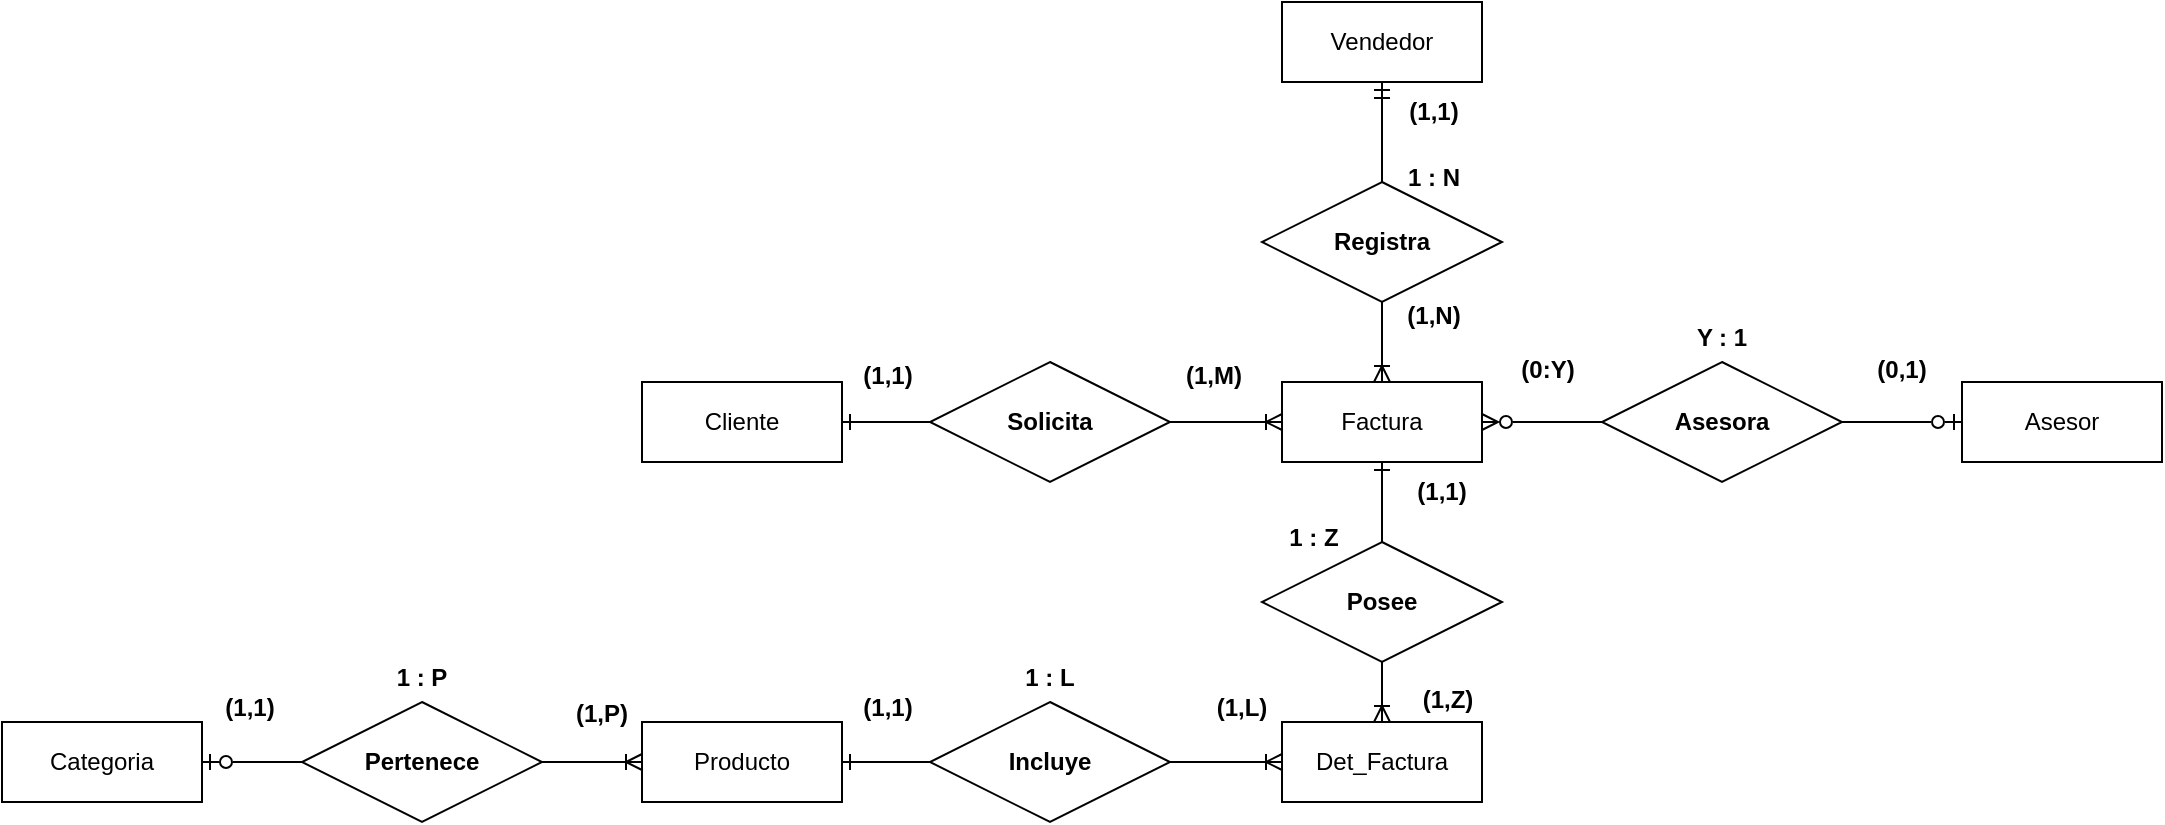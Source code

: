 <mxfile version="24.8.9" pages="2">
  <diagram id="3SVv_0gt8ysYsUlld1yA" name="concepto_normalizacion">
    <mxGraphModel grid="0" page="0" gridSize="10" guides="1" tooltips="1" connect="1" arrows="1" fold="1" pageScale="1" pageWidth="827" pageHeight="1169" math="0" shadow="0">
      <root>
        <mxCell id="0" />
        <mxCell id="1" parent="0" />
        <mxCell id="ictImIA-P781aoRdM6I0-1" value="Det_Factura" style="whiteSpace=wrap;html=1;align=center;" vertex="1" parent="1">
          <mxGeometry x="590" y="450" width="100" height="40" as="geometry" />
        </mxCell>
        <mxCell id="ictImIA-P781aoRdM6I0-2" value="Cliente" style="whiteSpace=wrap;html=1;align=center;" vertex="1" parent="1">
          <mxGeometry x="270" y="280" width="100" height="40" as="geometry" />
        </mxCell>
        <mxCell id="ictImIA-P781aoRdM6I0-3" value="Factura" style="whiteSpace=wrap;html=1;align=center;" vertex="1" parent="1">
          <mxGeometry x="590" y="280" width="100" height="40" as="geometry" />
        </mxCell>
        <mxCell id="ictImIA-P781aoRdM6I0-4" value="&lt;b&gt;Solicita&lt;/b&gt;" style="shape=rhombus;perimeter=rhombusPerimeter;whiteSpace=wrap;html=1;align=center;" vertex="1" parent="1">
          <mxGeometry x="414" y="270" width="120" height="60" as="geometry" />
        </mxCell>
        <mxCell id="ictImIA-P781aoRdM6I0-5" value="&lt;b&gt;Posee&lt;/b&gt;" style="shape=rhombus;perimeter=rhombusPerimeter;whiteSpace=wrap;html=1;align=center;" vertex="1" parent="1">
          <mxGeometry x="580" y="360" width="120" height="60" as="geometry" />
        </mxCell>
        <mxCell id="ictImIA-P781aoRdM6I0-6" value="" style="endArrow=none;html=1;rounded=0;entryX=0;entryY=0.5;entryDx=0;entryDy=0;exitX=1;exitY=0.5;exitDx=0;exitDy=0;startArrow=ERone;startFill=0;" edge="1" parent="1" source="ictImIA-P781aoRdM6I0-2" target="ictImIA-P781aoRdM6I0-4">
          <mxGeometry width="50" height="50" relative="1" as="geometry">
            <mxPoint x="290" y="410" as="sourcePoint" />
            <mxPoint x="340" y="360" as="targetPoint" />
          </mxGeometry>
        </mxCell>
        <mxCell id="ictImIA-P781aoRdM6I0-7" value="" style="endArrow=ERoneToMany;html=1;rounded=0;entryX=0;entryY=0.5;entryDx=0;entryDy=0;exitX=1;exitY=0.5;exitDx=0;exitDy=0;endFill=0;" edge="1" parent="1" source="ictImIA-P781aoRdM6I0-4" target="ictImIA-P781aoRdM6I0-3">
          <mxGeometry width="50" height="50" relative="1" as="geometry">
            <mxPoint x="440" y="400" as="sourcePoint" />
            <mxPoint x="490" y="350" as="targetPoint" />
          </mxGeometry>
        </mxCell>
        <mxCell id="ictImIA-P781aoRdM6I0-8" value="" style="endArrow=ERone;html=1;rounded=0;entryX=0.5;entryY=1;entryDx=0;entryDy=0;exitX=0.5;exitY=0;exitDx=0;exitDy=0;endFill=0;" edge="1" parent="1" source="ictImIA-P781aoRdM6I0-5" target="ictImIA-P781aoRdM6I0-3">
          <mxGeometry width="50" height="50" relative="1" as="geometry">
            <mxPoint x="540" y="430" as="sourcePoint" />
            <mxPoint x="590" y="380" as="targetPoint" />
          </mxGeometry>
        </mxCell>
        <mxCell id="ictImIA-P781aoRdM6I0-9" value="" style="endArrow=none;html=1;rounded=0;entryX=0.5;entryY=1;entryDx=0;entryDy=0;exitX=0.5;exitY=0;exitDx=0;exitDy=0;startArrow=ERoneToMany;startFill=0;" edge="1" parent="1" source="ictImIA-P781aoRdM6I0-1" target="ictImIA-P781aoRdM6I0-5">
          <mxGeometry width="50" height="50" relative="1" as="geometry">
            <mxPoint x="500" y="520" as="sourcePoint" />
            <mxPoint x="550" y="470" as="targetPoint" />
          </mxGeometry>
        </mxCell>
        <mxCell id="ictImIA-P781aoRdM6I0-10" value="Producto" style="whiteSpace=wrap;html=1;align=center;" vertex="1" parent="1">
          <mxGeometry x="270" y="450" width="100" height="40" as="geometry" />
        </mxCell>
        <mxCell id="ictImIA-P781aoRdM6I0-11" value="&lt;b&gt;Incluye&lt;/b&gt;" style="shape=rhombus;perimeter=rhombusPerimeter;whiteSpace=wrap;html=1;align=center;" vertex="1" parent="1">
          <mxGeometry x="414" y="440" width="120" height="60" as="geometry" />
        </mxCell>
        <mxCell id="ictImIA-P781aoRdM6I0-12" value="" style="endArrow=none;html=1;rounded=0;entryX=0;entryY=0.5;entryDx=0;entryDy=0;exitX=1;exitY=0.5;exitDx=0;exitDy=0;startArrow=ERone;startFill=0;" edge="1" parent="1" source="ictImIA-P781aoRdM6I0-10" target="ictImIA-P781aoRdM6I0-11">
          <mxGeometry width="50" height="50" relative="1" as="geometry">
            <mxPoint x="320" y="560" as="sourcePoint" />
            <mxPoint x="370" y="510" as="targetPoint" />
          </mxGeometry>
        </mxCell>
        <mxCell id="ictImIA-P781aoRdM6I0-13" value="" style="endArrow=ERoneToMany;html=1;rounded=0;entryX=0;entryY=0.5;entryDx=0;entryDy=0;exitX=1;exitY=0.5;exitDx=0;exitDy=0;endFill=0;" edge="1" parent="1" source="ictImIA-P781aoRdM6I0-11" target="ictImIA-P781aoRdM6I0-1">
          <mxGeometry width="50" height="50" relative="1" as="geometry">
            <mxPoint x="480" y="580" as="sourcePoint" />
            <mxPoint x="530" y="530" as="targetPoint" />
          </mxGeometry>
        </mxCell>
        <mxCell id="ictImIA-P781aoRdM6I0-14" value="Categoria" style="whiteSpace=wrap;html=1;align=center;" vertex="1" parent="1">
          <mxGeometry x="-50" y="450" width="100" height="40" as="geometry" />
        </mxCell>
        <mxCell id="ictImIA-P781aoRdM6I0-15" value="&lt;b&gt;Pertenece&lt;/b&gt;" style="shape=rhombus;perimeter=rhombusPerimeter;whiteSpace=wrap;html=1;align=center;" vertex="1" parent="1">
          <mxGeometry x="100" y="440" width="120" height="60" as="geometry" />
        </mxCell>
        <mxCell id="ictImIA-P781aoRdM6I0-16" value="" style="endArrow=ERoneToMany;html=1;rounded=0;entryX=0;entryY=0.5;entryDx=0;entryDy=0;exitX=1;exitY=0.5;exitDx=0;exitDy=0;endFill=0;" edge="1" parent="1" source="ictImIA-P781aoRdM6I0-15" target="ictImIA-P781aoRdM6I0-10">
          <mxGeometry width="50" height="50" relative="1" as="geometry">
            <mxPoint x="170" y="550" as="sourcePoint" />
            <mxPoint x="220" y="500" as="targetPoint" />
          </mxGeometry>
        </mxCell>
        <mxCell id="ictImIA-P781aoRdM6I0-18" value="Vendedor" style="whiteSpace=wrap;html=1;align=center;" vertex="1" parent="1">
          <mxGeometry x="590" y="90" width="100" height="40" as="geometry" />
        </mxCell>
        <mxCell id="ictImIA-P781aoRdM6I0-19" value="Asesor" style="whiteSpace=wrap;html=1;align=center;" vertex="1" parent="1">
          <mxGeometry x="930" y="280" width="100" height="40" as="geometry" />
        </mxCell>
        <mxCell id="ictImIA-P781aoRdM6I0-20" value="&lt;b&gt;Asesora&lt;/b&gt;" style="shape=rhombus;perimeter=rhombusPerimeter;whiteSpace=wrap;html=1;align=center;" vertex="1" parent="1">
          <mxGeometry x="750" y="270" width="120" height="60" as="geometry" />
        </mxCell>
        <mxCell id="ictImIA-P781aoRdM6I0-21" value="&lt;b&gt;Registra&lt;/b&gt;" style="shape=rhombus;perimeter=rhombusPerimeter;whiteSpace=wrap;html=1;align=center;" vertex="1" parent="1">
          <mxGeometry x="580" y="180" width="120" height="60" as="geometry" />
        </mxCell>
        <mxCell id="ictImIA-P781aoRdM6I0-22" value="" style="endArrow=ERmandOne;html=1;rounded=0;entryX=0.5;entryY=1;entryDx=0;entryDy=0;exitX=0.5;exitY=0;exitDx=0;exitDy=0;endFill=0;" edge="1" parent="1" source="ictImIA-P781aoRdM6I0-21" target="ictImIA-P781aoRdM6I0-18">
          <mxGeometry width="50" height="50" relative="1" as="geometry">
            <mxPoint x="550" y="200" as="sourcePoint" />
            <mxPoint x="600" y="150" as="targetPoint" />
          </mxGeometry>
        </mxCell>
        <mxCell id="ictImIA-P781aoRdM6I0-23" value="" style="endArrow=none;html=1;rounded=0;entryX=0.5;entryY=1;entryDx=0;entryDy=0;exitX=0.5;exitY=0;exitDx=0;exitDy=0;startArrow=ERoneToMany;startFill=0;" edge="1" parent="1" source="ictImIA-P781aoRdM6I0-3" target="ictImIA-P781aoRdM6I0-21">
          <mxGeometry width="50" height="50" relative="1" as="geometry">
            <mxPoint x="550" y="310" as="sourcePoint" />
            <mxPoint x="600" y="260" as="targetPoint" />
          </mxGeometry>
        </mxCell>
        <mxCell id="ictImIA-P781aoRdM6I0-24" value="" style="endArrow=none;html=1;rounded=0;entryX=0;entryY=0.5;entryDx=0;entryDy=0;exitX=1;exitY=0.5;exitDx=0;exitDy=0;startArrow=ERzeroToMany;startFill=0;" edge="1" parent="1" source="ictImIA-P781aoRdM6I0-3" target="ictImIA-P781aoRdM6I0-20">
          <mxGeometry width="50" height="50" relative="1" as="geometry">
            <mxPoint x="680" y="360" as="sourcePoint" />
            <mxPoint x="730" y="310" as="targetPoint" />
          </mxGeometry>
        </mxCell>
        <mxCell id="ictImIA-P781aoRdM6I0-25" value="" style="endArrow=ERzeroToOne;html=1;rounded=0;entryX=0;entryY=0.5;entryDx=0;entryDy=0;exitX=1;exitY=0.5;exitDx=0;exitDy=0;endFill=0;" edge="1" parent="1" source="ictImIA-P781aoRdM6I0-20" target="ictImIA-P781aoRdM6I0-19">
          <mxGeometry width="50" height="50" relative="1" as="geometry">
            <mxPoint x="830" y="390" as="sourcePoint" />
            <mxPoint x="880" y="340" as="targetPoint" />
          </mxGeometry>
        </mxCell>
        <mxCell id="ictImIA-P781aoRdM6I0-26" value="" style="endArrow=none;html=1;rounded=0;entryX=0;entryY=0.5;entryDx=0;entryDy=0;exitX=1;exitY=0.5;exitDx=0;exitDy=0;startArrow=ERzeroToOne;startFill=0;" edge="1" parent="1" source="ictImIA-P781aoRdM6I0-14" target="ictImIA-P781aoRdM6I0-15">
          <mxGeometry width="50" height="50" relative="1" as="geometry">
            <mxPoint x="29" y="536" as="sourcePoint" />
            <mxPoint x="79" y="486" as="targetPoint" />
          </mxGeometry>
        </mxCell>
        <mxCell id="ictImIA-P781aoRdM6I0-28" value="&lt;b&gt;(1,1)&lt;/b&gt;" style="text;html=1;align=center;verticalAlign=middle;whiteSpace=wrap;rounded=0;" vertex="1" parent="1">
          <mxGeometry x="363" y="262" width="60" height="30" as="geometry" />
        </mxCell>
        <mxCell id="ictImIA-P781aoRdM6I0-29" value="&lt;b&gt;(1,M)&lt;/b&gt;" style="text;html=1;align=center;verticalAlign=middle;whiteSpace=wrap;rounded=0;" vertex="1" parent="1">
          <mxGeometry x="526" y="262" width="60" height="30" as="geometry" />
        </mxCell>
        <mxCell id="ictImIA-P781aoRdM6I0-30" value="&lt;b&gt;(1,1)&lt;/b&gt;" style="text;html=1;align=center;verticalAlign=middle;whiteSpace=wrap;rounded=0;" vertex="1" parent="1">
          <mxGeometry x="636" y="130" width="60" height="30" as="geometry" />
        </mxCell>
        <mxCell id="ictImIA-P781aoRdM6I0-31" value="&lt;b&gt;(1,N)&lt;/b&gt;" style="text;html=1;align=center;verticalAlign=middle;whiteSpace=wrap;rounded=0;" vertex="1" parent="1">
          <mxGeometry x="636" y="232" width="60" height="30" as="geometry" />
        </mxCell>
        <mxCell id="ictImIA-P781aoRdM6I0-32" value="&lt;b&gt;(0,1)&lt;/b&gt;" style="text;html=1;align=center;verticalAlign=middle;whiteSpace=wrap;rounded=0;" vertex="1" parent="1">
          <mxGeometry x="870" y="259" width="60" height="30" as="geometry" />
        </mxCell>
        <mxCell id="ictImIA-P781aoRdM6I0-33" value="&lt;b&gt;(0:Y)&lt;/b&gt;" style="text;html=1;align=center;verticalAlign=middle;whiteSpace=wrap;rounded=0;" vertex="1" parent="1">
          <mxGeometry x="693" y="259" width="60" height="30" as="geometry" />
        </mxCell>
        <mxCell id="ictImIA-P781aoRdM6I0-34" value="&lt;b&gt;(1,1)&lt;/b&gt;" style="text;html=1;align=center;verticalAlign=middle;whiteSpace=wrap;rounded=0;" vertex="1" parent="1">
          <mxGeometry x="640" y="320" width="60" height="30" as="geometry" />
        </mxCell>
        <mxCell id="ictImIA-P781aoRdM6I0-35" value="&lt;b&gt;(1,Z)&lt;/b&gt;" style="text;html=1;align=center;verticalAlign=middle;whiteSpace=wrap;rounded=0;" vertex="1" parent="1">
          <mxGeometry x="643" y="424" width="60" height="30" as="geometry" />
        </mxCell>
        <mxCell id="ictImIA-P781aoRdM6I0-36" value="&lt;b&gt;(1,1)&lt;/b&gt;" style="text;html=1;align=center;verticalAlign=middle;whiteSpace=wrap;rounded=0;" vertex="1" parent="1">
          <mxGeometry x="363" y="428" width="60" height="30" as="geometry" />
        </mxCell>
        <mxCell id="ictImIA-P781aoRdM6I0-37" value="&lt;b&gt;(1,L)&lt;/b&gt;" style="text;html=1;align=center;verticalAlign=middle;whiteSpace=wrap;rounded=0;" vertex="1" parent="1">
          <mxGeometry x="540" y="428" width="60" height="30" as="geometry" />
        </mxCell>
        <mxCell id="ictImIA-P781aoRdM6I0-38" value="&lt;b&gt;(1,1)&lt;/b&gt;" style="text;html=1;align=center;verticalAlign=middle;whiteSpace=wrap;rounded=0;" vertex="1" parent="1">
          <mxGeometry x="44" y="428" width="60" height="30" as="geometry" />
        </mxCell>
        <mxCell id="ictImIA-P781aoRdM6I0-39" value="&lt;b&gt;(1,P)&lt;/b&gt;" style="text;html=1;align=center;verticalAlign=middle;whiteSpace=wrap;rounded=0;" vertex="1" parent="1">
          <mxGeometry x="220" y="431" width="60" height="30" as="geometry" />
        </mxCell>
        <mxCell id="ictImIA-P781aoRdM6I0-40" value="&lt;b&gt;1 : N&lt;/b&gt;" style="text;html=1;align=center;verticalAlign=middle;whiteSpace=wrap;rounded=0;" vertex="1" parent="1">
          <mxGeometry x="636" y="163" width="60" height="30" as="geometry" />
        </mxCell>
        <mxCell id="ictImIA-P781aoRdM6I0-41" value="&lt;b&gt;Y : 1&lt;/b&gt;" style="text;html=1;align=center;verticalAlign=middle;whiteSpace=wrap;rounded=0;" vertex="1" parent="1">
          <mxGeometry x="780" y="243" width="60" height="30" as="geometry" />
        </mxCell>
        <mxCell id="ictImIA-P781aoRdM6I0-42" value="&lt;b&gt;1 : Z&lt;/b&gt;" style="text;html=1;align=center;verticalAlign=middle;whiteSpace=wrap;rounded=0;" vertex="1" parent="1">
          <mxGeometry x="576" y="343" width="60" height="30" as="geometry" />
        </mxCell>
        <mxCell id="ictImIA-P781aoRdM6I0-43" value="&lt;b&gt;1 : L&lt;/b&gt;" style="text;html=1;align=center;verticalAlign=middle;whiteSpace=wrap;rounded=0;" vertex="1" parent="1">
          <mxGeometry x="444" y="413" width="60" height="30" as="geometry" />
        </mxCell>
        <mxCell id="ictImIA-P781aoRdM6I0-44" value="&lt;b&gt;1 : P&lt;/b&gt;" style="text;html=1;align=center;verticalAlign=middle;whiteSpace=wrap;rounded=0;" vertex="1" parent="1">
          <mxGeometry x="130" y="413" width="60" height="30" as="geometry" />
        </mxCell>
      </root>
    </mxGraphModel>
  </diagram>
  <diagram id="KgiCykoCwPr8ReyNol-N" name="modelo_entidad_relacion_normalizado">
    <mxGraphModel grid="1" page="1" gridSize="10" guides="1" tooltips="1" connect="1" arrows="1" fold="1" pageScale="1" pageWidth="827" pageHeight="1169" math="0" shadow="0">
      <root>
        <mxCell id="0" />
        <mxCell id="1" parent="0" />
        <mxCell id="Hs3u_uHD4nAbHHTe8gjM-2" value="Cliente" style="whiteSpace=wrap;html=1;align=center;" vertex="1" parent="1">
          <mxGeometry x="-190" y="595" width="100" height="40" as="geometry" />
        </mxCell>
        <mxCell id="Hs3u_uHD4nAbHHTe8gjM-3" value="Producto" style="whiteSpace=wrap;html=1;align=center;" vertex="1" parent="1">
          <mxGeometry x="864" y="595" width="100" height="40" as="geometry" />
        </mxCell>
        <mxCell id="Hs3u_uHD4nAbHHTe8gjM-4" value="Proveedor" style="whiteSpace=wrap;html=1;align=center;" vertex="1" parent="1">
          <mxGeometry x="1329" y="465" width="100" height="40" as="geometry" />
        </mxCell>
        <mxCell id="Hs3u_uHD4nAbHHTe8gjM-9" value="&lt;b&gt;Suministra&lt;/b&gt;" style="shape=rhombus;perimeter=rhombusPerimeter;whiteSpace=wrap;html=1;align=center;" vertex="1" parent="1">
          <mxGeometry x="1127" y="585" width="120" height="60" as="geometry" />
        </mxCell>
        <mxCell id="Hs3u_uHD4nAbHHTe8gjM-10" value="" style="endArrow=none;html=1;rounded=0;entryX=1;entryY=0.5;entryDx=0;entryDy=0;exitX=0.5;exitY=1;exitDx=0;exitDy=0;startArrow=ERzeroToOne;startFill=0;" edge="1" parent="1" source="Hs3u_uHD4nAbHHTe8gjM-4" target="Hs3u_uHD4nAbHHTe8gjM-9">
          <mxGeometry relative="1" as="geometry">
            <mxPoint x="1009" y="625" as="sourcePoint" />
            <mxPoint x="1202" y="615" as="targetPoint" />
            <Array as="points">
              <mxPoint x="1379" y="525" />
              <mxPoint x="1379" y="615" />
            </Array>
          </mxGeometry>
        </mxCell>
        <mxCell id="Hs3u_uHD4nAbHHTe8gjM-12" value="&lt;b&gt;Posee&lt;/b&gt;" style="shape=rhombus;perimeter=rhombusPerimeter;whiteSpace=wrap;html=1;align=center;" vertex="1" parent="1">
          <mxGeometry x="854" y="733" width="120" height="60" as="geometry" />
        </mxCell>
        <mxCell id="Hs3u_uHD4nAbHHTe8gjM-13" value="Categoria" style="whiteSpace=wrap;html=1;align=center;" vertex="1" parent="1">
          <mxGeometry x="864" y="855" width="100" height="40" as="geometry" />
        </mxCell>
        <mxCell id="Hs3u_uHD4nAbHHTe8gjM-15" value="" style="endArrow=none;html=1;rounded=0;entryX=0.5;entryY=1;entryDx=0;entryDy=0;exitX=0.5;exitY=0;exitDx=0;exitDy=0;startArrow=ERzeroToOne;startFill=0;" edge="1" parent="1" source="Hs3u_uHD4nAbHHTe8gjM-13" target="Hs3u_uHD4nAbHHTe8gjM-12">
          <mxGeometry width="50" height="50" relative="1" as="geometry">
            <mxPoint x="850" y="785" as="sourcePoint" />
            <mxPoint x="900" y="735" as="targetPoint" />
          </mxGeometry>
        </mxCell>
        <mxCell id="Hs3u_uHD4nAbHHTe8gjM-17" value="Empleado" style="whiteSpace=wrap;html=1;align=center;" vertex="1" parent="1">
          <mxGeometry x="180" y="102" width="100" height="40" as="geometry" />
        </mxCell>
        <mxCell id="Hs3u_uHD4nAbHHTe8gjM-24" value="tipo_cliente" style="ellipse;whiteSpace=wrap;html=1;align=center;" vertex="1" parent="1">
          <mxGeometry x="-195" y="686" width="110" height="40" as="geometry" />
        </mxCell>
        <mxCell id="Hs3u_uHD4nAbHHTe8gjM-34" style="edgeStyle=orthogonalEdgeStyle;rounded=0;orthogonalLoop=1;jettySize=auto;html=1;exitX=0.5;exitY=1;exitDx=0;exitDy=0;" edge="1" parent="1">
          <mxGeometry relative="1" as="geometry">
            <mxPoint x="189.5" y="-48" as="sourcePoint" />
            <mxPoint x="189.5" y="-48" as="targetPoint" />
          </mxGeometry>
        </mxCell>
        <mxCell id="Hs3u_uHD4nAbHHTe8gjM-57" value="fecha_registro" style="ellipse;whiteSpace=wrap;html=1;align=center;" vertex="1" parent="1">
          <mxGeometry x="717" y="938" width="110" height="40" as="geometry" />
        </mxCell>
        <mxCell id="Hs3u_uHD4nAbHHTe8gjM-60" value="nombre" style="ellipse;whiteSpace=wrap;html=1;align=center;fillColor=#dae8fc;strokeColor=#6c8ebf;" vertex="1" parent="1">
          <mxGeometry x="984" y="945" width="100" height="40" as="geometry" />
        </mxCell>
        <mxCell id="Hs3u_uHD4nAbHHTe8gjM-61" value="cod_categoria" style="ellipse;whiteSpace=wrap;html=1;align=center;fontStyle=4;fillColor=#f8cecc;strokeColor=#b85450;" vertex="1" parent="1">
          <mxGeometry x="1041" y="855" width="100" height="40" as="geometry" />
        </mxCell>
        <mxCell id="Hs3u_uHD4nAbHHTe8gjM-62" value="descripcion" style="ellipse;whiteSpace=wrap;html=1;align=center;" vertex="1" parent="1">
          <mxGeometry x="864" y="948" width="100" height="40" as="geometry" />
        </mxCell>
        <mxCell id="Hs3u_uHD4nAbHHTe8gjM-63" value="" style="endArrow=none;html=1;rounded=0;exitX=0.5;exitY=0;exitDx=0;exitDy=0;" edge="1" parent="1" source="Hs3u_uHD4nAbHHTe8gjM-62" target="Hs3u_uHD4nAbHHTe8gjM-13">
          <mxGeometry width="50" height="50" relative="1" as="geometry">
            <mxPoint x="824" y="965" as="sourcePoint" />
            <mxPoint x="874" y="915" as="targetPoint" />
          </mxGeometry>
        </mxCell>
        <mxCell id="Hs3u_uHD4nAbHHTe8gjM-64" value="" style="endArrow=none;html=1;rounded=0;entryX=0.5;entryY=1;entryDx=0;entryDy=0;exitX=0.5;exitY=0;exitDx=0;exitDy=0;" edge="1" parent="1" source="Hs3u_uHD4nAbHHTe8gjM-57" target="Hs3u_uHD4nAbHHTe8gjM-13">
          <mxGeometry width="50" height="50" relative="1" as="geometry">
            <mxPoint x="799" y="935" as="sourcePoint" />
            <mxPoint x="844" y="865" as="targetPoint" />
          </mxGeometry>
        </mxCell>
        <mxCell id="Hs3u_uHD4nAbHHTe8gjM-65" value="" style="endArrow=none;html=1;rounded=0;entryX=0.5;entryY=1;entryDx=0;entryDy=0;exitX=0.5;exitY=0;exitDx=0;exitDy=0;" edge="1" parent="1" source="Hs3u_uHD4nAbHHTe8gjM-60" target="Hs3u_uHD4nAbHHTe8gjM-13">
          <mxGeometry width="50" height="50" relative="1" as="geometry">
            <mxPoint x="974" y="925" as="sourcePoint" />
            <mxPoint x="1024" y="875" as="targetPoint" />
          </mxGeometry>
        </mxCell>
        <mxCell id="Hs3u_uHD4nAbHHTe8gjM-66" value="" style="endArrow=none;html=1;rounded=0;entryX=0;entryY=0.5;entryDx=0;entryDy=0;exitX=1;exitY=0.5;exitDx=0;exitDy=0;" edge="1" parent="1" source="Hs3u_uHD4nAbHHTe8gjM-13" target="Hs3u_uHD4nAbHHTe8gjM-61">
          <mxGeometry width="50" height="50" relative="1" as="geometry">
            <mxPoint x="1004" y="895" as="sourcePoint" />
            <mxPoint x="1054" y="845" as="targetPoint" />
          </mxGeometry>
        </mxCell>
        <mxCell id="Hs3u_uHD4nAbHHTe8gjM-77" value="ruc" style="ellipse;whiteSpace=wrap;html=1;align=center;fontStyle=4;fillColor=#f8cecc;strokeColor=#b85450;" vertex="1" parent="1">
          <mxGeometry x="1179" y="480" width="100" height="40" as="geometry" />
        </mxCell>
        <mxCell id="Hs3u_uHD4nAbHHTe8gjM-78" value="" style="endArrow=none;html=1;rounded=0;entryX=1;entryY=0.5;entryDx=0;entryDy=0;exitX=0;exitY=0.5;exitDx=0;exitDy=0;" edge="1" parent="1" source="Hs3u_uHD4nAbHHTe8gjM-4" target="Hs3u_uHD4nAbHHTe8gjM-77">
          <mxGeometry width="50" height="50" relative="1" as="geometry">
            <mxPoint x="1249" y="555" as="sourcePoint" />
            <mxPoint x="1299" y="505" as="targetPoint" />
          </mxGeometry>
        </mxCell>
        <mxCell id="Hs3u_uHD4nAbHHTe8gjM-79" value="nombre" style="ellipse;whiteSpace=wrap;html=1;align=center;" vertex="1" parent="1">
          <mxGeometry x="1199" y="411" width="100" height="40" as="geometry" />
        </mxCell>
        <mxCell id="Hs3u_uHD4nAbHHTe8gjM-80" value="" style="endArrow=none;html=1;rounded=0;entryX=0.5;entryY=1;entryDx=0;entryDy=0;exitX=0;exitY=0.5;exitDx=0;exitDy=0;" edge="1" parent="1" source="Hs3u_uHD4nAbHHTe8gjM-4" target="Hs3u_uHD4nAbHHTe8gjM-79">
          <mxGeometry width="50" height="50" relative="1" as="geometry">
            <mxPoint x="1299" y="465" as="sourcePoint" />
            <mxPoint x="1349" y="415" as="targetPoint" />
          </mxGeometry>
        </mxCell>
        <mxCell id="Hs3u_uHD4nAbHHTe8gjM-85" value="fecha_registro" style="ellipse;whiteSpace=wrap;html=1;align=center;" vertex="1" parent="1">
          <mxGeometry x="1460" y="465" width="110" height="40" as="geometry" />
        </mxCell>
        <mxCell id="Hs3u_uHD4nAbHHTe8gjM-86" value="" style="endArrow=none;html=1;rounded=0;entryX=0;entryY=0.5;entryDx=0;entryDy=0;exitX=1;exitY=0.5;exitDx=0;exitDy=0;" edge="1" parent="1" source="Hs3u_uHD4nAbHHTe8gjM-4" target="Hs3u_uHD4nAbHHTe8gjM-85">
          <mxGeometry width="50" height="50" relative="1" as="geometry">
            <mxPoint x="1419" y="565" as="sourcePoint" />
            <mxPoint x="1469" y="515" as="targetPoint" />
          </mxGeometry>
        </mxCell>
        <mxCell id="Hs3u_uHD4nAbHHTe8gjM-87" value="telefono" style="ellipse;shape=doubleEllipse;margin=3;whiteSpace=wrap;html=1;align=center;" vertex="1" parent="1">
          <mxGeometry x="1329" y="380" width="100" height="40" as="geometry" />
        </mxCell>
        <mxCell id="Hs3u_uHD4nAbHHTe8gjM-88" value="" style="endArrow=none;html=1;rounded=0;entryX=0.5;entryY=1;entryDx=0;entryDy=0;exitX=0.5;exitY=0;exitDx=0;exitDy=0;" edge="1" parent="1" source="Hs3u_uHD4nAbHHTe8gjM-4" target="Hs3u_uHD4nAbHHTe8gjM-87">
          <mxGeometry width="50" height="50" relative="1" as="geometry">
            <mxPoint x="1399" y="605" as="sourcePoint" />
            <mxPoint x="1449" y="555" as="targetPoint" />
          </mxGeometry>
        </mxCell>
        <mxCell id="Hs3u_uHD4nAbHHTe8gjM-106" value="&lt;b&gt;(1,1)&lt;/b&gt;" style="text;html=1;align=center;verticalAlign=middle;whiteSpace=wrap;rounded=0;" vertex="1" parent="1">
          <mxGeometry x="1369" y="505" width="60" height="30" as="geometry" />
        </mxCell>
        <mxCell id="Hs3u_uHD4nAbHHTe8gjM-107" value="&lt;b&gt;M : 1&lt;/b&gt;" style="text;html=1;align=center;verticalAlign=middle;whiteSpace=wrap;rounded=0;" vertex="1" parent="1">
          <mxGeometry x="1157" y="555" width="60" height="30" as="geometry" />
        </mxCell>
        <mxCell id="Hs3u_uHD4nAbHHTe8gjM-114" value="Persona" style="whiteSpace=wrap;html=1;align=center;" vertex="1" parent="1">
          <mxGeometry x="-190" y="221" width="100" height="40" as="geometry" />
        </mxCell>
        <mxCell id="Hs3u_uHD4nAbHHTe8gjM-115" value="apellido_m" style="ellipse;whiteSpace=wrap;html=1;align=center;" vertex="1" parent="1">
          <mxGeometry x="-320" y="121" width="100" height="40" as="geometry" />
        </mxCell>
        <mxCell id="Hs3u_uHD4nAbHHTe8gjM-116" value="dni" style="ellipse;whiteSpace=wrap;html=1;align=center;fontStyle=4;fillColor=#f8cecc;strokeColor=#b85450;" vertex="1" parent="1">
          <mxGeometry x="-346" y="251" width="100" height="40" as="geometry" />
        </mxCell>
        <mxCell id="Hs3u_uHD4nAbHHTe8gjM-119" value="fecha_registro" style="ellipse;whiteSpace=wrap;html=1;align=center;" vertex="1" parent="1">
          <mxGeometry x="-58.5" y="121" width="110" height="40" as="geometry" />
        </mxCell>
        <mxCell id="Hs3u_uHD4nAbHHTe8gjM-120" value="edad" style="ellipse;whiteSpace=wrap;html=1;align=center;dashed=1;" vertex="1" parent="1">
          <mxGeometry x="-40" y="199" width="100" height="40" as="geometry" />
        </mxCell>
        <mxCell id="Hs3u_uHD4nAbHHTe8gjM-123" value="" style="endArrow=none;html=1;rounded=0;entryX=0;entryY=1;entryDx=0;entryDy=0;exitX=1;exitY=0.25;exitDx=0;exitDy=0;" edge="1" parent="1" source="Hs3u_uHD4nAbHHTe8gjM-114" target="Hs3u_uHD4nAbHHTe8gjM-119">
          <mxGeometry width="50" height="50" relative="1" as="geometry">
            <mxPoint x="-155" y="221" as="sourcePoint" />
            <mxPoint x="-105" y="171" as="targetPoint" />
          </mxGeometry>
        </mxCell>
        <mxCell id="Hs3u_uHD4nAbHHTe8gjM-124" value="" style="endArrow=none;html=1;rounded=0;entryX=0;entryY=0.5;entryDx=0;entryDy=0;exitX=1;exitY=0.5;exitDx=0;exitDy=0;" edge="1" parent="1" source="Hs3u_uHD4nAbHHTe8gjM-114" target="Hs3u_uHD4nAbHHTe8gjM-120">
          <mxGeometry width="50" height="50" relative="1" as="geometry">
            <mxPoint x="-65" y="291" as="sourcePoint" />
            <mxPoint x="-15" y="241" as="targetPoint" />
          </mxGeometry>
        </mxCell>
        <mxCell id="Hs3u_uHD4nAbHHTe8gjM-128" value="" style="endArrow=none;html=1;rounded=0;entryX=0;entryY=0.25;entryDx=0;entryDy=0;exitX=1;exitY=0.5;exitDx=0;exitDy=0;" edge="1" parent="1" source="Hs3u_uHD4nAbHHTe8gjM-115" target="Hs3u_uHD4nAbHHTe8gjM-114">
          <mxGeometry width="50" height="50" relative="1" as="geometry">
            <mxPoint x="-275" y="271" as="sourcePoint" />
            <mxPoint x="-225" y="221" as="targetPoint" />
          </mxGeometry>
        </mxCell>
        <mxCell id="Hs3u_uHD4nAbHHTe8gjM-130" value="" style="endArrow=none;html=1;rounded=0;entryX=0;entryY=0.5;entryDx=0;entryDy=0;exitX=1;exitY=0.5;exitDx=0;exitDy=0;" edge="1" parent="1" source="Hs3u_uHD4nAbHHTe8gjM-116" target="Hs3u_uHD4nAbHHTe8gjM-114">
          <mxGeometry width="50" height="50" relative="1" as="geometry">
            <mxPoint x="-295" y="321" as="sourcePoint" />
            <mxPoint x="-245" y="271" as="targetPoint" />
          </mxGeometry>
        </mxCell>
        <mxCell id="Hs3u_uHD4nAbHHTe8gjM-131" value="d" style="ellipse;whiteSpace=wrap;html=1;aspect=fixed;" vertex="1" parent="1">
          <mxGeometry x="-150" y="331" width="20" height="20" as="geometry" />
        </mxCell>
        <mxCell id="Hs3u_uHD4nAbHHTe8gjM-132" value="fecha_nacimiento" style="ellipse;whiteSpace=wrap;html=1;align=center;" vertex="1" parent="1">
          <mxGeometry x="-195" y="110" width="110" height="40" as="geometry" />
        </mxCell>
        <mxCell id="Hs3u_uHD4nAbHHTe8gjM-134" value="telefono" style="ellipse;shape=doubleEllipse;margin=3;whiteSpace=wrap;html=1;align=center;" vertex="1" parent="1">
          <mxGeometry x="-295" y="301" width="100" height="40" as="geometry" />
        </mxCell>
        <mxCell id="Hs3u_uHD4nAbHHTe8gjM-135" value="" style="endArrow=none;html=1;rounded=0;entryX=0.25;entryY=1;entryDx=0;entryDy=0;exitX=0.5;exitY=0;exitDx=0;exitDy=0;" edge="1" parent="1" source="Hs3u_uHD4nAbHHTe8gjM-134" target="Hs3u_uHD4nAbHHTe8gjM-114">
          <mxGeometry width="50" height="50" relative="1" as="geometry">
            <mxPoint x="-225" y="371" as="sourcePoint" />
            <mxPoint x="-175" y="321" as="targetPoint" />
          </mxGeometry>
        </mxCell>
        <mxCell id="Hs3u_uHD4nAbHHTe8gjM-136" value="" style="endArrow=none;html=1;rounded=0;entryX=0;entryY=0.5;entryDx=0;entryDy=0;exitX=1;exitY=0.5;exitDx=0;exitDy=0;" edge="1" parent="1" source="Hs3u_uHD4nAbHHTe8gjM-131" target="Hs3u_uHD4nAbHHTe8gjM-17">
          <mxGeometry width="50" height="50" relative="1" as="geometry">
            <mxPoint x="-140" y="381" as="sourcePoint" />
            <mxPoint x="-70" y="24" as="targetPoint" />
            <Array as="points">
              <mxPoint x="100" y="341" />
              <mxPoint x="100" y="231" />
              <mxPoint x="100" y="122" />
            </Array>
          </mxGeometry>
        </mxCell>
        <mxCell id="Hs3u_uHD4nAbHHTe8gjM-137" value="" style="shape=requiredInterface;html=1;verticalLabelPosition=bottom;sketch=0;rotation=0;" vertex="1" parent="1">
          <mxGeometry x="36.5" y="331" width="10" height="20" as="geometry" />
        </mxCell>
        <mxCell id="Hs3u_uHD4nAbHHTe8gjM-138" value="nombre" style="ellipse;whiteSpace=wrap;html=1;align=center;fillColor=#dae8fc;strokeColor=#6c8ebf;" vertex="1" parent="1">
          <mxGeometry x="-85" y="271" width="100" height="40" as="geometry" />
        </mxCell>
        <mxCell id="Hs3u_uHD4nAbHHTe8gjM-139" value="" style="endArrow=none;html=1;rounded=0;entryX=0.75;entryY=1;entryDx=0;entryDy=0;exitX=0;exitY=0;exitDx=0;exitDy=0;" edge="1" parent="1" source="Hs3u_uHD4nAbHHTe8gjM-138" target="Hs3u_uHD4nAbHHTe8gjM-114">
          <mxGeometry width="50" height="50" relative="1" as="geometry">
            <mxPoint x="115" y="321" as="sourcePoint" />
            <mxPoint x="165" y="271" as="targetPoint" />
          </mxGeometry>
        </mxCell>
        <mxCell id="Hs3u_uHD4nAbHHTe8gjM-140" value="" style="endArrow=none;html=1;rounded=0;entryX=0.5;entryY=1;entryDx=0;entryDy=0;exitX=0.5;exitY=0;exitDx=0;exitDy=0;" edge="1" parent="1" source="Hs3u_uHD4nAbHHTe8gjM-2" target="Hs3u_uHD4nAbHHTe8gjM-131">
          <mxGeometry width="50" height="50" relative="1" as="geometry">
            <mxPoint x="-200" y="480" as="sourcePoint" />
            <mxPoint x="-150" y="430" as="targetPoint" />
          </mxGeometry>
        </mxCell>
        <mxCell id="Hs3u_uHD4nAbHHTe8gjM-141" value="" style="shape=requiredInterface;html=1;verticalLabelPosition=bottom;sketch=0;rotation=90;" vertex="1" parent="1">
          <mxGeometry x="-145" y="411" width="10" height="20" as="geometry" />
        </mxCell>
        <mxCell id="Hs3u_uHD4nAbHHTe8gjM-142" value="" style="shape=link;html=1;rounded=0;entryX=0.5;entryY=1;entryDx=0;entryDy=0;exitX=0.5;exitY=0;exitDx=0;exitDy=0;" edge="1" parent="1" source="Hs3u_uHD4nAbHHTe8gjM-131" target="Hs3u_uHD4nAbHHTe8gjM-114">
          <mxGeometry width="100" relative="1" as="geometry">
            <mxPoint x="-280" y="391" as="sourcePoint" />
            <mxPoint x="-180" y="391" as="targetPoint" />
          </mxGeometry>
        </mxCell>
        <mxCell id="Hs3u_uHD4nAbHHTe8gjM-152" value="" style="endArrow=none;html=1;rounded=0;entryX=0.5;entryY=1;entryDx=0;entryDy=0;exitX=0.5;exitY=0;exitDx=0;exitDy=0;" edge="1" parent="1" source="Hs3u_uHD4nAbHHTe8gjM-24" target="Hs3u_uHD4nAbHHTe8gjM-2">
          <mxGeometry width="50" height="50" relative="1" as="geometry">
            <mxPoint x="-190" y="896" as="sourcePoint" />
            <mxPoint x="-140" y="846" as="targetPoint" />
          </mxGeometry>
        </mxCell>
        <mxCell id="Hs3u_uHD4nAbHHTe8gjM-154" value="Factura" style="whiteSpace=wrap;html=1;align=center;" vertex="1" parent="1">
          <mxGeometry x="180" y="595" width="100" height="40" as="geometry" />
        </mxCell>
        <mxCell id="K0qZKKwaoUNIkQ0JBBUl-1" value="&lt;b&gt;Solicita&lt;/b&gt;" style="shape=rhombus;perimeter=rhombusPerimeter;whiteSpace=wrap;html=1;align=center;" vertex="1" parent="1">
          <mxGeometry x="-18.5" y="585" width="120" height="60" as="geometry" />
        </mxCell>
        <mxCell id="K0qZKKwaoUNIkQ0JBBUl-2" value="" style="endArrow=ERoneToMany;html=1;rounded=0;entryX=0;entryY=0.5;entryDx=0;entryDy=0;exitX=1;exitY=0.5;exitDx=0;exitDy=0;endFill=0;" edge="1" parent="1" source="K0qZKKwaoUNIkQ0JBBUl-1" target="Hs3u_uHD4nAbHHTe8gjM-154">
          <mxGeometry width="50" height="50" relative="1" as="geometry">
            <mxPoint x="100" y="676" as="sourcePoint" />
            <mxPoint x="150" y="626" as="targetPoint" />
          </mxGeometry>
        </mxCell>
        <mxCell id="K0qZKKwaoUNIkQ0JBBUl-3" value="" style="endArrow=none;html=1;rounded=0;entryX=0;entryY=0.5;entryDx=0;entryDy=0;exitX=1;exitY=0.5;exitDx=0;exitDy=0;startArrow=ERone;startFill=0;" edge="1" parent="1" source="Hs3u_uHD4nAbHHTe8gjM-2" target="K0qZKKwaoUNIkQ0JBBUl-1">
          <mxGeometry width="50" height="50" relative="1" as="geometry">
            <mxPoint x="-90" y="666" as="sourcePoint" />
            <mxPoint x="-40" y="616" as="targetPoint" />
          </mxGeometry>
        </mxCell>
        <mxCell id="K0qZKKwaoUNIkQ0JBBUl-4" value="&lt;b&gt;Registra&lt;/b&gt;" style="shape=rhombus;perimeter=rhombusPerimeter;whiteSpace=wrap;html=1;align=center;" vertex="1" parent="1">
          <mxGeometry x="170" y="407.5" width="120" height="60" as="geometry" />
        </mxCell>
        <mxCell id="K0qZKKwaoUNIkQ0JBBUl-6" value="" style="endArrow=none;html=1;rounded=0;entryX=0.5;entryY=1;entryDx=0;entryDy=0;exitX=0.5;exitY=0;exitDx=0;exitDy=0;startArrow=ERoneToMany;startFill=0;" edge="1" parent="1" source="Hs3u_uHD4nAbHHTe8gjM-154" target="K0qZKKwaoUNIkQ0JBBUl-4">
          <mxGeometry width="50" height="50" relative="1" as="geometry">
            <mxPoint x="180" y="530" as="sourcePoint" />
            <mxPoint x="230" y="480" as="targetPoint" />
          </mxGeometry>
        </mxCell>
        <mxCell id="K0qZKKwaoUNIkQ0JBBUl-7" value="&lt;b&gt;Asesora&lt;/b&gt;" style="shape=rhombus;perimeter=rhombusPerimeter;whiteSpace=wrap;html=1;align=center;" vertex="1" parent="1">
          <mxGeometry x="311" y="291" width="120" height="60" as="geometry" />
        </mxCell>
        <mxCell id="K0qZKKwaoUNIkQ0JBBUl-8" value="" style="endArrow=none;html=1;rounded=0;exitX=0.5;exitY=1;exitDx=0;exitDy=0;startArrow=ERzeroToOne;startFill=0;entryX=0.5;entryY=0;entryDx=0;entryDy=0;" edge="1" parent="1" source="CJrN9PEdpfMbNd-QlzPt-110" target="K0qZKKwaoUNIkQ0JBBUl-7">
          <mxGeometry width="50" height="50" relative="1" as="geometry">
            <mxPoint x="180" y="800" as="sourcePoint" />
            <mxPoint x="130" y="740" as="targetPoint" />
          </mxGeometry>
        </mxCell>
        <mxCell id="K0qZKKwaoUNIkQ0JBBUl-9" value="" style="endArrow=ERzeroToMany;html=1;rounded=0;endFill=0;exitX=0.5;exitY=1;exitDx=0;exitDy=0;entryX=0.75;entryY=0;entryDx=0;entryDy=0;" edge="1" parent="1" source="K0qZKKwaoUNIkQ0JBBUl-7" target="Hs3u_uHD4nAbHHTe8gjM-154">
          <mxGeometry width="50" height="50" relative="1" as="geometry">
            <mxPoint x="170" y="660" as="sourcePoint" />
            <mxPoint x="250" y="570" as="targetPoint" />
            <Array as="points">
              <mxPoint x="370" y="520" />
              <mxPoint x="255" y="520" />
            </Array>
          </mxGeometry>
        </mxCell>
        <mxCell id="CJrN9PEdpfMbNd-QlzPt-12" value="&lt;b&gt;(0,1)&lt;/b&gt;" style="text;html=1;align=center;verticalAlign=middle;whiteSpace=wrap;rounded=0;" vertex="1" parent="1">
          <mxGeometry x="375.5" y="256" width="60" height="30" as="geometry" />
        </mxCell>
        <mxCell id="CJrN9PEdpfMbNd-QlzPt-14" value="&lt;b&gt;1 : M&lt;/b&gt;" style="text;html=1;align=center;verticalAlign=middle;whiteSpace=wrap;rounded=0;" vertex="1" parent="1">
          <mxGeometry x="435.5" y="311" width="49" height="20" as="geometry" />
        </mxCell>
        <mxCell id="CJrN9PEdpfMbNd-QlzPt-23" value="cod_empleado" style="ellipse;whiteSpace=wrap;html=1;align=center;fontStyle=4;fillColor=#f8cecc;strokeColor=#b85450;" vertex="1" parent="1">
          <mxGeometry x="291" y="31" width="100" height="40" as="geometry" />
        </mxCell>
        <mxCell id="CJrN9PEdpfMbNd-QlzPt-31" value="cod_producto" style="ellipse;whiteSpace=wrap;html=1;align=center;fontStyle=4;fillColor=#f8cecc;strokeColor=#b85450;" vertex="1" parent="1">
          <mxGeometry x="754" y="447.5" width="100" height="40" as="geometry" />
        </mxCell>
        <mxCell id="CJrN9PEdpfMbNd-QlzPt-32" value="nombre" style="ellipse;whiteSpace=wrap;html=1;align=center;fillColor=#dae8fc;strokeColor=#6c8ebf;" vertex="1" parent="1">
          <mxGeometry x="824" y="400" width="100" height="40" as="geometry" />
        </mxCell>
        <mxCell id="CJrN9PEdpfMbNd-QlzPt-33" value="precio_venta" style="ellipse;whiteSpace=wrap;html=1;align=center;" vertex="1" parent="1">
          <mxGeometry x="1027" y="480" width="100" height="40" as="geometry" />
        </mxCell>
        <mxCell id="CJrN9PEdpfMbNd-QlzPt-34" value="fecha_registro" style="ellipse;whiteSpace=wrap;html=1;align=center;" vertex="1" parent="1">
          <mxGeometry x="1041" y="550" width="110" height="40" as="geometry" />
        </mxCell>
        <mxCell id="CJrN9PEdpfMbNd-QlzPt-35" value="descripcion" style="ellipse;whiteSpace=wrap;html=1;align=center;" vertex="1" parent="1">
          <mxGeometry x="700" y="515" width="100" height="40" as="geometry" />
        </mxCell>
        <mxCell id="CJrN9PEdpfMbNd-QlzPt-36" value="precio_compra" style="ellipse;whiteSpace=wrap;html=1;align=center;" vertex="1" parent="1">
          <mxGeometry x="1006" y="415" width="100" height="40" as="geometry" />
        </mxCell>
        <mxCell id="CJrN9PEdpfMbNd-QlzPt-38" value="" style="endArrow=none;html=1;rounded=0;entryX=0.5;entryY=1;entryDx=0;entryDy=0;exitX=0.75;exitY=0;exitDx=0;exitDy=0;" edge="1" parent="1" source="Hs3u_uHD4nAbHHTe8gjM-3" target="CJrN9PEdpfMbNd-QlzPt-33">
          <mxGeometry width="50" height="50" relative="1" as="geometry">
            <mxPoint x="904" y="580" as="sourcePoint" />
            <mxPoint x="954" y="530" as="targetPoint" />
          </mxGeometry>
        </mxCell>
        <mxCell id="CJrN9PEdpfMbNd-QlzPt-39" value="" style="endArrow=none;html=1;rounded=0;entryX=0;entryY=0.5;entryDx=0;entryDy=0;exitX=0.75;exitY=0;exitDx=0;exitDy=0;" edge="1" parent="1" source="Hs3u_uHD4nAbHHTe8gjM-3" target="CJrN9PEdpfMbNd-QlzPt-34">
          <mxGeometry width="50" height="50" relative="1" as="geometry">
            <mxPoint x="944" y="650" as="sourcePoint" />
            <mxPoint x="994" y="600" as="targetPoint" />
          </mxGeometry>
        </mxCell>
        <mxCell id="CJrN9PEdpfMbNd-QlzPt-40" value="" style="endArrow=none;html=1;rounded=0;entryX=0.5;entryY=1;entryDx=0;entryDy=0;exitX=0.5;exitY=0;exitDx=0;exitDy=0;" edge="1" parent="1" source="Hs3u_uHD4nAbHHTe8gjM-3" target="CJrN9PEdpfMbNd-QlzPt-36">
          <mxGeometry width="50" height="50" relative="1" as="geometry">
            <mxPoint x="874" y="560" as="sourcePoint" />
            <mxPoint x="924" y="510" as="targetPoint" />
          </mxGeometry>
        </mxCell>
        <mxCell id="CJrN9PEdpfMbNd-QlzPt-41" value="" style="endArrow=none;html=1;rounded=0;entryX=0.5;entryY=1;entryDx=0;entryDy=0;exitX=0.5;exitY=0;exitDx=0;exitDy=0;" edge="1" parent="1" source="Hs3u_uHD4nAbHHTe8gjM-3" target="CJrN9PEdpfMbNd-QlzPt-32">
          <mxGeometry width="50" height="50" relative="1" as="geometry">
            <mxPoint x="874" y="550" as="sourcePoint" />
            <mxPoint x="863.55" y="446" as="targetPoint" />
          </mxGeometry>
        </mxCell>
        <mxCell id="CJrN9PEdpfMbNd-QlzPt-42" value="" style="endArrow=none;html=1;rounded=0;exitX=0.5;exitY=1;exitDx=0;exitDy=0;entryX=0.411;entryY=-0.001;entryDx=0;entryDy=0;entryPerimeter=0;" edge="1" parent="1" source="CJrN9PEdpfMbNd-QlzPt-31" target="Hs3u_uHD4nAbHHTe8gjM-3">
          <mxGeometry width="50" height="50" relative="1" as="geometry">
            <mxPoint x="834" y="592.5" as="sourcePoint" />
            <mxPoint x="904.711" y="542.5" as="targetPoint" />
          </mxGeometry>
        </mxCell>
        <mxCell id="CJrN9PEdpfMbNd-QlzPt-43" value="" style="endArrow=none;html=1;rounded=0;entryX=0.5;entryY=1;entryDx=0;entryDy=0;exitX=0.25;exitY=0;exitDx=0;exitDy=0;" edge="1" parent="1" source="Hs3u_uHD4nAbHHTe8gjM-3" target="CJrN9PEdpfMbNd-QlzPt-35">
          <mxGeometry width="50" height="50" relative="1" as="geometry">
            <mxPoint x="794" y="630" as="sourcePoint" />
            <mxPoint x="844" y="580" as="targetPoint" />
          </mxGeometry>
        </mxCell>
        <mxCell id="CJrN9PEdpfMbNd-QlzPt-64" value="Contrato" style="shape=ext;margin=3;double=1;whiteSpace=wrap;html=1;align=center;" vertex="1" parent="1">
          <mxGeometry x="180" y="-111" width="100" height="40" as="geometry" />
        </mxCell>
        <mxCell id="CJrN9PEdpfMbNd-QlzPt-66" value="&lt;b&gt;Tiene&lt;/b&gt;" style="shape=rhombus;perimeter=rhombusPerimeter;whiteSpace=wrap;html=1;align=center;" vertex="1" parent="1">
          <mxGeometry x="170" y="-18" width="120" height="60" as="geometry" />
        </mxCell>
        <mxCell id="CJrN9PEdpfMbNd-QlzPt-67" value="" style="endArrow=ERmandOne;html=1;rounded=0;entryX=0.5;entryY=1;entryDx=0;entryDy=0;exitX=0.5;exitY=0;exitDx=0;exitDy=0;endFill=0;" edge="1" parent="1" source="CJrN9PEdpfMbNd-QlzPt-66" target="CJrN9PEdpfMbNd-QlzPt-64">
          <mxGeometry width="50" height="50" relative="1" as="geometry">
            <mxPoint x="160" y="161" as="sourcePoint" />
            <mxPoint x="210" y="111" as="targetPoint" />
          </mxGeometry>
        </mxCell>
        <mxCell id="CJrN9PEdpfMbNd-QlzPt-68" value="cod_contrato" style="ellipse;whiteSpace=wrap;html=1;align=center;fontStyle=4;fillColor=#f8cecc;strokeColor=#b85450;" vertex="1" parent="1">
          <mxGeometry x="36.5" y="-69" width="100" height="40" as="geometry" />
        </mxCell>
        <mxCell id="CJrN9PEdpfMbNd-QlzPt-69" value="salario_men" style="ellipse;whiteSpace=wrap;html=1;align=center;" vertex="1" parent="1">
          <mxGeometry x="180" y="-231" width="100" height="40" as="geometry" />
        </mxCell>
        <mxCell id="CJrN9PEdpfMbNd-QlzPt-70" value="observaciones" style="ellipse;whiteSpace=wrap;html=1;align=center;" vertex="1" parent="1">
          <mxGeometry x="321" y="-121" width="100" height="40" as="geometry" />
        </mxCell>
        <mxCell id="CJrN9PEdpfMbNd-QlzPt-71" value="fecha_ini" style="ellipse;whiteSpace=wrap;html=1;align=center;" vertex="1" parent="1">
          <mxGeometry x="81" y="-201" width="110" height="40" as="geometry" />
        </mxCell>
        <mxCell id="CJrN9PEdpfMbNd-QlzPt-72" value="fecha_fin" style="ellipse;whiteSpace=wrap;html=1;align=center;" vertex="1" parent="1">
          <mxGeometry x="304" y="-201" width="110" height="40" as="geometry" />
        </mxCell>
        <mxCell id="CJrN9PEdpfMbNd-QlzPt-73" value="" style="endArrow=none;html=1;rounded=0;entryX=0;entryY=0.5;entryDx=0;entryDy=0;exitX=1;exitY=0.5;exitDx=0;exitDy=0;" edge="1" parent="1" source="CJrN9PEdpfMbNd-QlzPt-68" target="CJrN9PEdpfMbNd-QlzPt-64">
          <mxGeometry width="50" height="50" relative="1" as="geometry">
            <mxPoint x="120" y="-91" as="sourcePoint" />
            <mxPoint x="170" y="-141" as="targetPoint" />
          </mxGeometry>
        </mxCell>
        <mxCell id="CJrN9PEdpfMbNd-QlzPt-74" value="" style="endArrow=none;html=1;rounded=0;entryX=0.5;entryY=1;entryDx=0;entryDy=0;exitX=0.5;exitY=0;exitDx=0;exitDy=0;" edge="1" parent="1" source="CJrN9PEdpfMbNd-QlzPt-64" target="CJrN9PEdpfMbNd-QlzPt-71">
          <mxGeometry width="50" height="50" relative="1" as="geometry">
            <mxPoint x="190" y="-131" as="sourcePoint" />
            <mxPoint x="240" y="-181" as="targetPoint" />
          </mxGeometry>
        </mxCell>
        <mxCell id="CJrN9PEdpfMbNd-QlzPt-76" value="" style="endArrow=none;html=1;rounded=0;entryX=0.5;entryY=1;entryDx=0;entryDy=0;exitX=0.5;exitY=0;exitDx=0;exitDy=0;" edge="1" parent="1" source="CJrN9PEdpfMbNd-QlzPt-64" target="CJrN9PEdpfMbNd-QlzPt-72">
          <mxGeometry width="50" height="50" relative="1" as="geometry">
            <mxPoint x="250" y="-131" as="sourcePoint" />
            <mxPoint x="300" y="-181" as="targetPoint" />
          </mxGeometry>
        </mxCell>
        <mxCell id="CJrN9PEdpfMbNd-QlzPt-77" value="" style="endArrow=none;html=1;rounded=0;entryX=0;entryY=0.5;entryDx=0;entryDy=0;exitX=1;exitY=0.5;exitDx=0;exitDy=0;" edge="1" parent="1" source="CJrN9PEdpfMbNd-QlzPt-64" target="CJrN9PEdpfMbNd-QlzPt-70">
          <mxGeometry width="50" height="50" relative="1" as="geometry">
            <mxPoint x="310" y="-41" as="sourcePoint" />
            <mxPoint x="360" y="-91" as="targetPoint" />
          </mxGeometry>
        </mxCell>
        <mxCell id="CJrN9PEdpfMbNd-QlzPt-79" value="&lt;b&gt;(1,1)&lt;/b&gt;" style="text;html=1;align=center;verticalAlign=middle;whiteSpace=wrap;rounded=0;" vertex="1" parent="1">
          <mxGeometry x="170" y="-71" width="60" height="30" as="geometry" />
        </mxCell>
        <mxCell id="CJrN9PEdpfMbNd-QlzPt-80" value="&lt;b&gt;1 : 1&lt;/b&gt;" style="text;html=1;align=center;verticalAlign=middle;whiteSpace=wrap;rounded=0;" vertex="1" parent="1">
          <mxGeometry x="242" y="-49" width="49" height="20" as="geometry" />
        </mxCell>
        <mxCell id="CJrN9PEdpfMbNd-QlzPt-81" value="cod_empleado" style="ellipse;whiteSpace=wrap;html=1;align=center;fontStyle=4;fillColor=#d5e8d4;strokeColor=#82b366;" vertex="1" parent="1">
          <mxGeometry x="30" y="-130" width="100" height="40" as="geometry" />
        </mxCell>
        <mxCell id="CJrN9PEdpfMbNd-QlzPt-82" value="" style="endArrow=none;html=1;rounded=0;entryX=1;entryY=0.5;entryDx=0;entryDy=0;exitX=0;exitY=0.5;exitDx=0;exitDy=0;" edge="1" parent="1" source="CJrN9PEdpfMbNd-QlzPt-64" target="CJrN9PEdpfMbNd-QlzPt-81">
          <mxGeometry width="50" height="50" relative="1" as="geometry">
            <mxPoint x="140" y="-151" as="sourcePoint" />
            <mxPoint x="190" y="-201" as="targetPoint" />
          </mxGeometry>
        </mxCell>
        <mxCell id="CJrN9PEdpfMbNd-QlzPt-87" value="" style="endArrow=none;html=1;rounded=0;entryX=0;entryY=0.5;entryDx=0;entryDy=0;exitX=1;exitY=0.5;exitDx=0;exitDy=0;startArrow=ERoneToMany;startFill=0;" edge="1" parent="1" source="Hs3u_uHD4nAbHHTe8gjM-3" target="Hs3u_uHD4nAbHHTe8gjM-9">
          <mxGeometry width="50" height="50" relative="1" as="geometry">
            <mxPoint x="1024" y="670" as="sourcePoint" />
            <mxPoint x="1074" y="620" as="targetPoint" />
          </mxGeometry>
        </mxCell>
        <mxCell id="CJrN9PEdpfMbNd-QlzPt-88" value="ruc" style="ellipse;whiteSpace=wrap;html=1;align=center;fontStyle=4;fillColor=#d5e8d4;strokeColor=#82b366;" vertex="1" parent="1">
          <mxGeometry x="960" y="678" width="100" height="40" as="geometry" />
        </mxCell>
        <mxCell id="CJrN9PEdpfMbNd-QlzPt-89" value="" style="endArrow=none;html=1;rounded=0;entryX=0.75;entryY=1;entryDx=0;entryDy=0;exitX=0.5;exitY=0;exitDx=0;exitDy=0;" edge="1" parent="1" source="CJrN9PEdpfMbNd-QlzPt-88" target="Hs3u_uHD4nAbHHTe8gjM-3">
          <mxGeometry width="50" height="50" relative="1" as="geometry">
            <mxPoint x="924" y="710" as="sourcePoint" />
            <mxPoint x="974" y="660" as="targetPoint" />
          </mxGeometry>
        </mxCell>
        <mxCell id="CJrN9PEdpfMbNd-QlzPt-90" value="" style="endArrow=ERoneToMany;html=1;rounded=0;entryX=0.5;entryY=1;entryDx=0;entryDy=0;exitX=0.5;exitY=0;exitDx=0;exitDy=0;endFill=0;" edge="1" parent="1" source="Hs3u_uHD4nAbHHTe8gjM-12" target="Hs3u_uHD4nAbHHTe8gjM-3">
          <mxGeometry width="50" height="50" relative="1" as="geometry">
            <mxPoint x="864" y="720" as="sourcePoint" />
            <mxPoint x="914" y="670" as="targetPoint" />
          </mxGeometry>
        </mxCell>
        <mxCell id="CJrN9PEdpfMbNd-QlzPt-91" value="cod_categoria" style="ellipse;whiteSpace=wrap;html=1;align=center;fontStyle=4;fillColor=#d5e8d4;strokeColor=#82b366;" vertex="1" parent="1">
          <mxGeometry x="906" y="440" width="100" height="40" as="geometry" />
        </mxCell>
        <mxCell id="CJrN9PEdpfMbNd-QlzPt-92" value="" style="endArrow=none;html=1;rounded=0;entryX=0.5;entryY=1;entryDx=0;entryDy=0;exitX=0.5;exitY=0;exitDx=0;exitDy=0;" edge="1" parent="1" source="Hs3u_uHD4nAbHHTe8gjM-3" target="CJrN9PEdpfMbNd-QlzPt-91">
          <mxGeometry width="50" height="50" relative="1" as="geometry">
            <mxPoint x="904" y="570" as="sourcePoint" />
            <mxPoint x="954" y="520" as="targetPoint" />
          </mxGeometry>
        </mxCell>
        <mxCell id="CJrN9PEdpfMbNd-QlzPt-93" value="&lt;b&gt;(1,1)&lt;/b&gt;" style="text;html=1;align=center;verticalAlign=middle;whiteSpace=wrap;rounded=0;" vertex="1" parent="1">
          <mxGeometry x="924" y="818" width="60" height="30" as="geometry" />
        </mxCell>
        <mxCell id="CJrN9PEdpfMbNd-QlzPt-94" value="&lt;b&gt;(1,m)&lt;/b&gt;" style="text;html=1;align=center;verticalAlign=middle;whiteSpace=wrap;rounded=0;" vertex="1" parent="1">
          <mxGeometry x="984" y="585" width="60" height="30" as="geometry" />
        </mxCell>
        <mxCell id="CJrN9PEdpfMbNd-QlzPt-95" value="&lt;b&gt;(1,n)&lt;/b&gt;" style="text;html=1;align=center;verticalAlign=middle;whiteSpace=wrap;rounded=0;" vertex="1" parent="1">
          <mxGeometry x="906" y="648" width="60" height="30" as="geometry" />
        </mxCell>
        <mxCell id="CJrN9PEdpfMbNd-QlzPt-96" value="&lt;b&gt;1 : N&lt;/b&gt;" style="text;html=1;align=center;verticalAlign=middle;whiteSpace=wrap;rounded=0;" vertex="1" parent="1">
          <mxGeometry x="854" y="708" width="60" height="30" as="geometry" />
        </mxCell>
        <mxCell id="CJrN9PEdpfMbNd-QlzPt-100" value="&lt;b&gt;(1,x)&lt;/b&gt;" style="text;html=1;align=center;verticalAlign=middle;whiteSpace=wrap;rounded=0;" vertex="1" parent="1">
          <mxGeometry x="219" y="467.5" width="60" height="30" as="geometry" />
        </mxCell>
        <mxCell id="CJrN9PEdpfMbNd-QlzPt-102" value="&lt;b&gt;1 : X&lt;/b&gt;" style="text;html=1;align=center;verticalAlign=middle;whiteSpace=wrap;rounded=0;" vertex="1" parent="1">
          <mxGeometry x="230" y="390" width="49" height="20" as="geometry" />
        </mxCell>
        <mxCell id="CJrN9PEdpfMbNd-QlzPt-108" value="d" style="ellipse;whiteSpace=wrap;html=1;aspect=fixed;" vertex="1" parent="1">
          <mxGeometry x="220" y="202" width="20" height="20" as="geometry" />
        </mxCell>
        <mxCell id="CJrN9PEdpfMbNd-QlzPt-109" value="" style="shape=link;html=1;rounded=0;entryX=0.5;entryY=1;entryDx=0;entryDy=0;exitX=0.5;exitY=0;exitDx=0;exitDy=0;" edge="1" parent="1" source="CJrN9PEdpfMbNd-QlzPt-108" target="Hs3u_uHD4nAbHHTe8gjM-17">
          <mxGeometry width="100" relative="1" as="geometry">
            <mxPoint x="190.14" y="242" as="sourcePoint" />
            <mxPoint x="190.14" y="172" as="targetPoint" />
          </mxGeometry>
        </mxCell>
        <mxCell id="CJrN9PEdpfMbNd-QlzPt-110" value="Asesor" style="whiteSpace=wrap;html=1;align=center;" vertex="1" parent="1">
          <mxGeometry x="321" y="192" width="100" height="40" as="geometry" />
        </mxCell>
        <mxCell id="CJrN9PEdpfMbNd-QlzPt-113" value="" style="endArrow=none;html=1;rounded=0;entryX=0.5;entryY=1;entryDx=0;entryDy=0;exitX=1;exitY=0.5;exitDx=0;exitDy=0;" edge="1" parent="1" source="Hs3u_uHD4nAbHHTe8gjM-17" target="CJrN9PEdpfMbNd-QlzPt-23">
          <mxGeometry width="50" height="50" relative="1" as="geometry">
            <mxPoint x="290" y="162" as="sourcePoint" />
            <mxPoint x="340" y="112" as="targetPoint" />
          </mxGeometry>
        </mxCell>
        <mxCell id="CJrN9PEdpfMbNd-QlzPt-114" value="especialidad" style="ellipse;whiteSpace=wrap;html=1;align=center;" vertex="1" parent="1">
          <mxGeometry x="320" y="121" width="100" height="40" as="geometry" />
        </mxCell>
        <mxCell id="CJrN9PEdpfMbNd-QlzPt-115" value="años_experiencia" style="ellipse;whiteSpace=wrap;html=1;align=center;" vertex="1" parent="1">
          <mxGeometry x="440" y="140" width="100" height="40" as="geometry" />
        </mxCell>
        <mxCell id="CJrN9PEdpfMbNd-QlzPt-116" value="" style="endArrow=none;html=1;rounded=0;entryX=0.5;entryY=1;entryDx=0;entryDy=0;exitX=0.5;exitY=0;exitDx=0;exitDy=0;" edge="1" parent="1" source="CJrN9PEdpfMbNd-QlzPt-110" target="CJrN9PEdpfMbNd-QlzPt-114">
          <mxGeometry width="50" height="50" relative="1" as="geometry">
            <mxPoint x="340" y="232" as="sourcePoint" />
            <mxPoint x="390" y="182" as="targetPoint" />
          </mxGeometry>
        </mxCell>
        <mxCell id="CJrN9PEdpfMbNd-QlzPt-117" value="" style="endArrow=none;html=1;rounded=0;entryX=0.5;entryY=1;entryDx=0;entryDy=0;" edge="1" parent="1" target="CJrN9PEdpfMbNd-QlzPt-115">
          <mxGeometry width="50" height="50" relative="1" as="geometry">
            <mxPoint x="421" y="212" as="sourcePoint" />
            <mxPoint x="460" y="172" as="targetPoint" />
            <Array as="points">
              <mxPoint x="490" y="210" />
            </Array>
          </mxGeometry>
        </mxCell>
        <mxCell id="CJrN9PEdpfMbNd-QlzPt-118" value="Vendedor" style="whiteSpace=wrap;html=1;align=center;" vertex="1" parent="1">
          <mxGeometry x="180" y="301" width="100" height="40" as="geometry" />
        </mxCell>
        <mxCell id="CJrN9PEdpfMbNd-QlzPt-119" value="" style="endArrow=none;html=1;rounded=0;entryX=0.5;entryY=1;entryDx=0;entryDy=0;exitX=0.5;exitY=0;exitDx=0;exitDy=0;" edge="1" parent="1">
          <mxGeometry width="50" height="50" relative="1" as="geometry">
            <mxPoint x="230" y="300" as="sourcePoint" />
            <mxPoint x="230" y="221" as="targetPoint" />
          </mxGeometry>
        </mxCell>
        <mxCell id="CJrN9PEdpfMbNd-QlzPt-120" value="" style="endArrow=ERmandOne;html=1;rounded=0;entryX=0.5;entryY=1;entryDx=0;entryDy=0;exitX=0.5;exitY=0;exitDx=0;exitDy=0;endFill=0;" edge="1" parent="1" source="K0qZKKwaoUNIkQ0JBBUl-4" target="CJrN9PEdpfMbNd-QlzPt-118">
          <mxGeometry width="50" height="50" relative="1" as="geometry">
            <mxPoint x="190" y="450" as="sourcePoint" />
            <mxPoint x="240" y="400" as="targetPoint" />
          </mxGeometry>
        </mxCell>
        <mxCell id="CJrN9PEdpfMbNd-QlzPt-121" value="" style="endArrow=none;html=1;rounded=0;entryX=0.5;entryY=1;entryDx=0;entryDy=0;exitX=0.5;exitY=0;exitDx=0;exitDy=0;startArrow=ERmandOne;startFill=0;" edge="1" parent="1" source="Hs3u_uHD4nAbHHTe8gjM-17" target="CJrN9PEdpfMbNd-QlzPt-66">
          <mxGeometry width="50" height="50" relative="1" as="geometry">
            <mxPoint x="220" y="71" as="sourcePoint" />
            <mxPoint x="270" y="21" as="targetPoint" />
          </mxGeometry>
        </mxCell>
        <mxCell id="CJrN9PEdpfMbNd-QlzPt-122" value="" style="endArrow=none;html=1;rounded=0;entryX=0.5;entryY=1;entryDx=0;entryDy=0;exitX=0.5;exitY=0;exitDx=0;exitDy=0;" edge="1" parent="1" source="CJrN9PEdpfMbNd-QlzPt-64" target="CJrN9PEdpfMbNd-QlzPt-69">
          <mxGeometry width="50" height="50" relative="1" as="geometry">
            <mxPoint x="190" y="-121" as="sourcePoint" />
            <mxPoint x="240" y="-171" as="targetPoint" />
          </mxGeometry>
        </mxCell>
        <mxCell id="CJrN9PEdpfMbNd-QlzPt-123" value="&lt;b&gt;(1,1)&lt;/b&gt;" style="text;html=1;align=center;verticalAlign=middle;whiteSpace=wrap;rounded=0;" vertex="1" parent="1">
          <mxGeometry x="221" y="71" width="60" height="30" as="geometry" />
        </mxCell>
        <mxCell id="CJrN9PEdpfMbNd-QlzPt-125" value="rol" style="ellipse;whiteSpace=wrap;html=1;align=center;" vertex="1" parent="1">
          <mxGeometry x="110" y="239" width="100" height="40" as="geometry" />
        </mxCell>
        <mxCell id="CJrN9PEdpfMbNd-QlzPt-126" value="" style="endArrow=none;html=1;rounded=0;entryX=0.5;entryY=1;entryDx=0;entryDy=0;exitX=0.25;exitY=0;exitDx=0;exitDy=0;" edge="1" parent="1" source="CJrN9PEdpfMbNd-QlzPt-118" target="CJrN9PEdpfMbNd-QlzPt-125">
          <mxGeometry width="50" height="50" relative="1" as="geometry">
            <mxPoint x="230" y="401" as="sourcePoint" />
            <mxPoint x="280" y="351" as="targetPoint" />
          </mxGeometry>
        </mxCell>
        <mxCell id="CJrN9PEdpfMbNd-QlzPt-133" value="&lt;b&gt;(1,1)&lt;/b&gt;" style="text;html=1;align=center;verticalAlign=middle;whiteSpace=wrap;rounded=0;" vertex="1" parent="1">
          <mxGeometry x="176.5" y="341" width="60" height="30" as="geometry" />
        </mxCell>
        <mxCell id="CJrN9PEdpfMbNd-QlzPt-134" value="" style="endArrow=none;html=1;rounded=0;entryX=0.5;entryY=1;entryDx=0;entryDy=0;exitX=0.5;exitY=0;exitDx=0;exitDy=0;" edge="1" parent="1" source="Hs3u_uHD4nAbHHTe8gjM-114" target="Hs3u_uHD4nAbHHTe8gjM-132">
          <mxGeometry width="50" height="50" relative="1" as="geometry">
            <mxPoint x="-180" y="251" as="sourcePoint" />
            <mxPoint x="-130" y="201" as="targetPoint" />
          </mxGeometry>
        </mxCell>
        <mxCell id="CJrN9PEdpfMbNd-QlzPt-137" value="&lt;b&gt;(1,1)&lt;/b&gt;" style="text;html=1;align=center;verticalAlign=middle;whiteSpace=wrap;rounded=0;" vertex="1" parent="1">
          <mxGeometry x="-85" y="585" width="60" height="30" as="geometry" />
        </mxCell>
        <mxCell id="CJrN9PEdpfMbNd-QlzPt-138" value="&lt;b&gt;(1,n)&lt;/b&gt;" style="text;html=1;align=center;verticalAlign=middle;whiteSpace=wrap;rounded=0;" vertex="1" parent="1">
          <mxGeometry x="101.5" y="585" width="60" height="30" as="geometry" />
        </mxCell>
        <mxCell id="CJrN9PEdpfMbNd-QlzPt-139" value="&lt;b&gt;(1 : N)&lt;/b&gt;" style="text;html=1;align=center;verticalAlign=middle;whiteSpace=wrap;rounded=0;" vertex="1" parent="1">
          <mxGeometry x="11.5" y="555" width="60" height="30" as="geometry" />
        </mxCell>
        <mxCell id="r-xvpOmKOmNaLcqZmtQd-2" value="" style="endArrow=none;html=1;rounded=0;entryX=0;entryY=0.5;entryDx=0;entryDy=0;exitX=1;exitY=0.5;exitDx=0;exitDy=0;" edge="1" parent="1" source="CJrN9PEdpfMbNd-QlzPt-108" target="CJrN9PEdpfMbNd-QlzPt-110">
          <mxGeometry width="50" height="50" relative="1" as="geometry">
            <mxPoint x="240" y="212" as="sourcePoint" />
            <mxPoint x="271" y="213" as="targetPoint" />
          </mxGeometry>
        </mxCell>
        <mxCell id="r-xvpOmKOmNaLcqZmtQd-3" value="" style="shape=requiredInterface;html=1;verticalLabelPosition=bottom;sketch=0;rotation=90;" vertex="1" parent="1">
          <mxGeometry x="225" y="239" width="10" height="20" as="geometry" />
        </mxCell>
        <mxCell id="S-M-mirh0xejtfd2e2Uw-1" value="" style="shape=requiredInterface;html=1;verticalLabelPosition=bottom;sketch=0;rotation=0;" vertex="1" parent="1">
          <mxGeometry x="271" y="202" width="10" height="20" as="geometry" />
        </mxCell>
        <mxCell id="erlmEp3Oyd2Tm1mPI7NU-1" value="&lt;b&gt;Posee&lt;/b&gt;" style="shape=rhombus;perimeter=rhombusPerimeter;whiteSpace=wrap;html=1;align=center;" vertex="1" parent="1">
          <mxGeometry x="345.5" y="585" width="120" height="60" as="geometry" />
        </mxCell>
        <mxCell id="erlmEp3Oyd2Tm1mPI7NU-2" value="" style="endArrow=none;html=1;rounded=0;entryX=0;entryY=0.5;entryDx=0;entryDy=0;exitX=1;exitY=0.5;exitDx=0;exitDy=0;startArrow=ERone;startFill=0;" edge="1" parent="1" source="Hs3u_uHD4nAbHHTe8gjM-154" target="erlmEp3Oyd2Tm1mPI7NU-1">
          <mxGeometry width="50" height="50" relative="1" as="geometry">
            <mxPoint x="270" y="680" as="sourcePoint" />
            <mxPoint x="320" y="630" as="targetPoint" />
          </mxGeometry>
        </mxCell>
        <mxCell id="YgqpJ4OTFKynamxXaUQp-1" value="Det_Factura" style="whiteSpace=wrap;html=1;align=center;" vertex="1" parent="1">
          <mxGeometry x="510" y="595" width="100" height="40" as="geometry" />
        </mxCell>
        <mxCell id="J1QMiAkAeGyMX0Iv9B84-1" value="&lt;b&gt;Incluye&lt;/b&gt;" style="shape=rhombus;perimeter=rhombusPerimeter;whiteSpace=wrap;html=1;align=center;" vertex="1" parent="1">
          <mxGeometry x="660" y="585" width="120" height="60" as="geometry" />
        </mxCell>
        <mxCell id="J1QMiAkAeGyMX0Iv9B84-2" value="" style="endArrow=ERoneToMany;html=1;rounded=0;entryX=0;entryY=0.5;entryDx=0;entryDy=0;exitX=1;exitY=0.5;exitDx=0;exitDy=0;endFill=0;" edge="1" parent="1" source="erlmEp3Oyd2Tm1mPI7NU-1" target="YgqpJ4OTFKynamxXaUQp-1">
          <mxGeometry width="50" height="50" relative="1" as="geometry">
            <mxPoint x="430" y="690" as="sourcePoint" />
            <mxPoint x="480" y="640" as="targetPoint" />
          </mxGeometry>
        </mxCell>
        <mxCell id="J1QMiAkAeGyMX0Iv9B84-3" value="" style="endArrow=none;html=1;rounded=0;entryX=0;entryY=0.5;entryDx=0;entryDy=0;exitX=1;exitY=0.5;exitDx=0;exitDy=0;startArrow=ERoneToMany;startFill=0;" edge="1" parent="1" source="YgqpJ4OTFKynamxXaUQp-1" target="J1QMiAkAeGyMX0Iv9B84-1">
          <mxGeometry width="50" height="50" relative="1" as="geometry">
            <mxPoint x="570" y="720" as="sourcePoint" />
            <mxPoint x="620" y="670" as="targetPoint" />
          </mxGeometry>
        </mxCell>
        <mxCell id="J1QMiAkAeGyMX0Iv9B84-4" value="" style="endArrow=ERone;html=1;rounded=0;entryX=0;entryY=0.5;entryDx=0;entryDy=0;exitX=1;exitY=0.5;exitDx=0;exitDy=0;endFill=0;" edge="1" parent="1" source="J1QMiAkAeGyMX0Iv9B84-1" target="Hs3u_uHD4nAbHHTe8gjM-3">
          <mxGeometry width="50" height="50" relative="1" as="geometry">
            <mxPoint x="740" y="720" as="sourcePoint" />
            <mxPoint x="790" y="670" as="targetPoint" />
          </mxGeometry>
        </mxCell>
        <mxCell id="33D3G3GXHoE2JqXHrWnx-1" value="&lt;b&gt;(1,1)&lt;/b&gt;" style="text;html=1;align=center;verticalAlign=middle;whiteSpace=wrap;rounded=0;" vertex="1" parent="1">
          <mxGeometry x="271" y="585" width="60" height="30" as="geometry" />
        </mxCell>
        <mxCell id="33D3G3GXHoE2JqXHrWnx-2" value="&lt;b&gt;(1,p)&lt;/b&gt;" style="text;html=1;align=center;verticalAlign=middle;whiteSpace=wrap;rounded=0;" vertex="1" parent="1">
          <mxGeometry x="450" y="585" width="60" height="30" as="geometry" />
        </mxCell>
        <mxCell id="fm0oZ92TcFuLI3gqEEiY-1" value="&lt;b&gt;(1,1)&lt;/b&gt;" style="text;html=1;align=center;verticalAlign=middle;whiteSpace=wrap;rounded=0;" vertex="1" parent="1">
          <mxGeometry x="794" y="585" width="60" height="30" as="geometry" />
        </mxCell>
        <mxCell id="fm0oZ92TcFuLI3gqEEiY-2" value="&lt;b&gt;(1,k)&lt;/b&gt;" style="text;html=1;align=center;verticalAlign=middle;whiteSpace=wrap;rounded=0;" vertex="1" parent="1">
          <mxGeometry x="610" y="585" width="60" height="30" as="geometry" />
        </mxCell>
        <mxCell id="fm0oZ92TcFuLI3gqEEiY-3" value="&lt;b&gt;1 : P&lt;/b&gt;" style="text;html=1;align=center;verticalAlign=middle;whiteSpace=wrap;rounded=0;" vertex="1" parent="1">
          <mxGeometry x="381" y="562" width="49" height="20" as="geometry" />
        </mxCell>
        <mxCell id="fm0oZ92TcFuLI3gqEEiY-4" value="&lt;b&gt;1 : K&lt;/b&gt;" style="text;html=1;align=center;verticalAlign=middle;whiteSpace=wrap;rounded=0;" vertex="1" parent="1">
          <mxGeometry x="695.5" y="562" width="49" height="20" as="geometry" />
        </mxCell>
        <mxCell id="fm0oZ92TcFuLI3gqEEiY-5" value="&lt;b&gt;(0,m)&lt;/b&gt;" style="text;html=1;align=center;verticalAlign=middle;whiteSpace=wrap;rounded=0;" vertex="1" parent="1">
          <mxGeometry x="279" y="490" width="60" height="30" as="geometry" />
        </mxCell>
        <mxCell id="fm0oZ92TcFuLI3gqEEiY-6" value="fecha_registro" style="ellipse;whiteSpace=wrap;html=1;align=center;" vertex="1" parent="1">
          <mxGeometry x="210" y="660" width="110" height="40" as="geometry" />
        </mxCell>
        <mxCell id="fm0oZ92TcFuLI3gqEEiY-8" value="cod_factura" style="ellipse;whiteSpace=wrap;html=1;align=center;fontStyle=4;fillColor=#f8cecc;strokeColor=#b85450;" vertex="1" parent="1">
          <mxGeometry x="19" y="515" width="100" height="40" as="geometry" />
        </mxCell>
        <mxCell id="fm0oZ92TcFuLI3gqEEiY-9" value="" style="endArrow=none;html=1;rounded=0;entryX=0.5;entryY=1;entryDx=0;entryDy=0;exitX=0.25;exitY=0;exitDx=0;exitDy=0;" edge="1" parent="1" source="Hs3u_uHD4nAbHHTe8gjM-154" target="fm0oZ92TcFuLI3gqEEiY-8">
          <mxGeometry width="50" height="50" relative="1" as="geometry">
            <mxPoint x="160" y="610" as="sourcePoint" />
            <mxPoint x="210" y="560" as="targetPoint" />
          </mxGeometry>
        </mxCell>
        <mxCell id="fm0oZ92TcFuLI3gqEEiY-10" value="dni" style="ellipse;whiteSpace=wrap;html=1;align=center;fontStyle=4;fillColor=#d5e8d4;strokeColor=#82b366;" vertex="1" parent="1">
          <mxGeometry x="101.5" y="470" width="100" height="40" as="geometry" />
        </mxCell>
        <mxCell id="fm0oZ92TcFuLI3gqEEiY-11" value="cod_asesor" style="ellipse;whiteSpace=wrap;html=1;align=center;fontStyle=4;fillColor=#d5e8d4;strokeColor=#82b366;" vertex="1" parent="1">
          <mxGeometry x="86" y="660" width="100" height="40" as="geometry" />
        </mxCell>
        <mxCell id="fm0oZ92TcFuLI3gqEEiY-12" value="cod_vendedor" style="ellipse;whiteSpace=wrap;html=1;align=center;fontStyle=4;fillColor=#d5e8d4;strokeColor=#82b366;" vertex="1" parent="1">
          <mxGeometry x="259" y="530" width="100" height="40" as="geometry" />
        </mxCell>
        <mxCell id="fm0oZ92TcFuLI3gqEEiY-14" value="" style="endArrow=none;html=1;rounded=0;entryX=0.5;entryY=1;entryDx=0;entryDy=0;exitX=0.25;exitY=0;exitDx=0;exitDy=0;" edge="1" parent="1" source="Hs3u_uHD4nAbHHTe8gjM-154" target="fm0oZ92TcFuLI3gqEEiY-10">
          <mxGeometry width="50" height="50" relative="1" as="geometry">
            <mxPoint x="150" y="590" as="sourcePoint" />
            <mxPoint x="200" y="540" as="targetPoint" />
          </mxGeometry>
        </mxCell>
        <mxCell id="fm0oZ92TcFuLI3gqEEiY-15" value="" style="endArrow=none;html=1;rounded=0;entryX=0.5;entryY=1;entryDx=0;entryDy=0;exitX=0.902;exitY=-0.017;exitDx=0;exitDy=0;exitPerimeter=0;" edge="1" parent="1" source="Hs3u_uHD4nAbHHTe8gjM-154" target="fm0oZ92TcFuLI3gqEEiY-12">
          <mxGeometry width="50" height="50" relative="1" as="geometry">
            <mxPoint x="140" y="610" as="sourcePoint" />
            <mxPoint x="190" y="560" as="targetPoint" />
          </mxGeometry>
        </mxCell>
        <mxCell id="fm0oZ92TcFuLI3gqEEiY-16" value="" style="endArrow=none;html=1;rounded=0;entryX=0.5;entryY=0;entryDx=0;entryDy=0;exitX=0.25;exitY=1;exitDx=0;exitDy=0;" edge="1" parent="1" source="Hs3u_uHD4nAbHHTe8gjM-154" target="fm0oZ92TcFuLI3gqEEiY-11">
          <mxGeometry width="50" height="50" relative="1" as="geometry">
            <mxPoint x="260" y="590" as="sourcePoint" />
            <mxPoint x="310" y="540" as="targetPoint" />
          </mxGeometry>
        </mxCell>
        <mxCell id="fm0oZ92TcFuLI3gqEEiY-18" value="cod_factura" style="ellipse;whiteSpace=wrap;html=1;align=center;fontStyle=4;fillColor=#d5e8d4;strokeColor=#82b366;" vertex="1" parent="1">
          <mxGeometry x="414" y="430" width="100" height="40" as="geometry" />
        </mxCell>
        <mxCell id="fm0oZ92TcFuLI3gqEEiY-19" value="cod_facturad" style="ellipse;whiteSpace=wrap;html=1;align=center;fontStyle=4;fillColor=#f8cecc;strokeColor=#b85450;" vertex="1" parent="1">
          <mxGeometry x="540" y="402" width="100" height="40" as="geometry" />
        </mxCell>
        <mxCell id="fm0oZ92TcFuLI3gqEEiY-20" value="" style="endArrow=none;html=1;rounded=0;entryX=0.5;entryY=1;entryDx=0;entryDy=0;exitX=0.5;exitY=0;exitDx=0;exitDy=0;" edge="1" parent="1" source="YgqpJ4OTFKynamxXaUQp-1" target="fm0oZ92TcFuLI3gqEEiY-18">
          <mxGeometry width="50" height="50" relative="1" as="geometry">
            <mxPoint x="530" y="580" as="sourcePoint" />
            <mxPoint x="580" y="530" as="targetPoint" />
          </mxGeometry>
        </mxCell>
        <mxCell id="fm0oZ92TcFuLI3gqEEiY-21" value="" style="endArrow=none;html=1;rounded=0;entryX=0.5;entryY=1;entryDx=0;entryDy=0;exitX=0.5;exitY=0;exitDx=0;exitDy=0;" edge="1" parent="1" source="YgqpJ4OTFKynamxXaUQp-1" target="fm0oZ92TcFuLI3gqEEiY-19">
          <mxGeometry width="50" height="50" relative="1" as="geometry">
            <mxPoint x="560" y="590" as="sourcePoint" />
            <mxPoint x="610" y="540" as="targetPoint" />
          </mxGeometry>
        </mxCell>
        <mxCell id="fm0oZ92TcFuLI3gqEEiY-22" value="cod_asesor" style="ellipse;whiteSpace=wrap;html=1;align=center;fontStyle=4;fillColor=#f8cecc;strokeColor=#b85450;" vertex="1" parent="1">
          <mxGeometry x="450" y="251" width="100" height="40" as="geometry" />
        </mxCell>
        <mxCell id="fm0oZ92TcFuLI3gqEEiY-23" value="" style="endArrow=none;html=1;rounded=0;entryX=1;entryY=1;entryDx=0;entryDy=0;exitX=0.5;exitY=0;exitDx=0;exitDy=0;" edge="1" parent="1" source="fm0oZ92TcFuLI3gqEEiY-22" target="CJrN9PEdpfMbNd-QlzPt-110">
          <mxGeometry width="50" height="50" relative="1" as="geometry">
            <mxPoint x="390" y="350" as="sourcePoint" />
            <mxPoint x="440" y="300" as="targetPoint" />
          </mxGeometry>
        </mxCell>
        <mxCell id="fm0oZ92TcFuLI3gqEEiY-24" value="cod_producto" style="ellipse;whiteSpace=wrap;html=1;align=center;fontStyle=4;fillColor=#d5e8d4;strokeColor=#82b366;" vertex="1" parent="1">
          <mxGeometry x="610" y="462.5" width="100" height="40" as="geometry" />
        </mxCell>
        <mxCell id="fm0oZ92TcFuLI3gqEEiY-25" value="" style="endArrow=none;html=1;rounded=0;entryX=0.5;entryY=1;entryDx=0;entryDy=0;exitX=0.5;exitY=0;exitDx=0;exitDy=0;" edge="1" parent="1" source="YgqpJ4OTFKynamxXaUQp-1" target="fm0oZ92TcFuLI3gqEEiY-24">
          <mxGeometry width="50" height="50" relative="1" as="geometry">
            <mxPoint x="570" y="580" as="sourcePoint" />
            <mxPoint x="620" y="530" as="targetPoint" />
          </mxGeometry>
        </mxCell>
        <mxCell id="fm0oZ92TcFuLI3gqEEiY-26" value="cantidad" style="ellipse;whiteSpace=wrap;html=1;align=center;" vertex="1" parent="1">
          <mxGeometry x="510" y="686" width="100" height="40" as="geometry" />
        </mxCell>
        <mxCell id="fm0oZ92TcFuLI3gqEEiY-27" value="" style="endArrow=none;html=1;rounded=0;entryX=0.5;entryY=1;entryDx=0;entryDy=0;exitX=0.5;exitY=0;exitDx=0;exitDy=0;" edge="1" parent="1" source="fm0oZ92TcFuLI3gqEEiY-26" target="YgqpJ4OTFKynamxXaUQp-1">
          <mxGeometry width="50" height="50" relative="1" as="geometry">
            <mxPoint x="400" y="750" as="sourcePoint" />
            <mxPoint x="450" y="700" as="targetPoint" />
          </mxGeometry>
        </mxCell>
        <mxCell id="GYthtm6hKNeXGE37qJFT-1" value="apellido_p" style="ellipse;whiteSpace=wrap;html=1;align=center;" vertex="1" parent="1">
          <mxGeometry x="-346" y="180" width="100" height="40" as="geometry" />
        </mxCell>
        <mxCell id="GYthtm6hKNeXGE37qJFT-2" value="" style="endArrow=none;html=1;rounded=0;entryX=0;entryY=0.5;entryDx=0;entryDy=0;exitX=1;exitY=0.5;exitDx=0;exitDy=0;" edge="1" parent="1" source="GYthtm6hKNeXGE37qJFT-1" target="Hs3u_uHD4nAbHHTe8gjM-114">
          <mxGeometry width="50" height="50" relative="1" as="geometry">
            <mxPoint x="-280" y="260" as="sourcePoint" />
            <mxPoint x="-230" y="210" as="targetPoint" />
          </mxGeometry>
        </mxCell>
        <mxCell id="d0_2zo70IXqnCiGgJwdV-1" value="cod_vendedor" style="ellipse;whiteSpace=wrap;html=1;align=center;fontStyle=4;fillColor=#f8cecc;strokeColor=#b85450;" vertex="1" parent="1">
          <mxGeometry x="76.5" y="362" width="100" height="40" as="geometry" />
        </mxCell>
        <mxCell id="d0_2zo70IXqnCiGgJwdV-2" value="" style="endArrow=none;html=1;rounded=0;entryX=0;entryY=0.25;entryDx=0;entryDy=0;exitX=0.5;exitY=0;exitDx=0;exitDy=0;" edge="1" parent="1" source="d0_2zo70IXqnCiGgJwdV-1" target="CJrN9PEdpfMbNd-QlzPt-118">
          <mxGeometry width="50" height="50" relative="1" as="geometry">
            <mxPoint x="110" y="350" as="sourcePoint" />
            <mxPoint x="160" y="300" as="targetPoint" />
          </mxGeometry>
        </mxCell>
        <mxCell id="d0_2zo70IXqnCiGgJwdV-3" value="stock" style="ellipse;whiteSpace=wrap;html=1;align=center;" vertex="1" parent="1">
          <mxGeometry x="769" y="648" width="110" height="40" as="geometry" />
        </mxCell>
        <mxCell id="d0_2zo70IXqnCiGgJwdV-4" value="" style="endArrow=none;html=1;rounded=0;entryX=0.25;entryY=1;entryDx=0;entryDy=0;exitX=0.5;exitY=0;exitDx=0;exitDy=0;" edge="1" parent="1" source="d0_2zo70IXqnCiGgJwdV-3" target="Hs3u_uHD4nAbHHTe8gjM-3">
          <mxGeometry width="50" height="50" relative="1" as="geometry">
            <mxPoint x="790" y="700" as="sourcePoint" />
            <mxPoint x="840" y="650" as="targetPoint" />
          </mxGeometry>
        </mxCell>
        <mxCell id="22RD4tUhgaUKskU6TQiR-3" value="linea" style="ellipse;whiteSpace=wrap;html=1;align=center;" vertex="1" parent="1">
          <mxGeometry x="119" y="159" width="100" height="40" as="geometry" />
        </mxCell>
        <mxCell id="22RD4tUhgaUKskU6TQiR-4" value="linea" style="ellipse;whiteSpace=wrap;html=1;align=center;" vertex="1" parent="1">
          <mxGeometry x="1017" y="630" width="110" height="40" as="geometry" />
        </mxCell>
        <mxCell id="22RD4tUhgaUKskU6TQiR-6" value="" style="endArrow=none;html=1;rounded=0;entryX=0;entryY=0.5;entryDx=0;entryDy=0;exitX=1;exitY=0.75;exitDx=0;exitDy=0;" edge="1" parent="1" source="Hs3u_uHD4nAbHHTe8gjM-3" target="22RD4tUhgaUKskU6TQiR-4">
          <mxGeometry width="50" height="50" relative="1" as="geometry">
            <mxPoint x="950" y="700" as="sourcePoint" />
            <mxPoint x="1000" y="650" as="targetPoint" />
          </mxGeometry>
        </mxCell>
        <mxCell id="22RD4tUhgaUKskU6TQiR-7" value="" style="endArrow=none;html=1;rounded=0;entryX=0.25;entryY=1;entryDx=0;entryDy=0;exitX=0.5;exitY=0;exitDx=0;exitDy=0;" edge="1" parent="1" source="22RD4tUhgaUKskU6TQiR-3" target="Hs3u_uHD4nAbHHTe8gjM-17">
          <mxGeometry width="50" height="50" relative="1" as="geometry">
            <mxPoint x="110" y="180" as="sourcePoint" />
            <mxPoint x="160" y="130" as="targetPoint" />
          </mxGeometry>
        </mxCell>
        <mxCell id="22RD4tUhgaUKskU6TQiR-11" value="" style="endArrow=none;html=1;rounded=0;entryX=0.5;entryY=1;entryDx=0;entryDy=0;exitX=0.5;exitY=0;exitDx=0;exitDy=0;" edge="1" parent="1" source="fm0oZ92TcFuLI3gqEEiY-6" target="Hs3u_uHD4nAbHHTe8gjM-154">
          <mxGeometry width="50" height="50" relative="1" as="geometry">
            <mxPoint x="220" y="710" as="sourcePoint" />
            <mxPoint x="270" y="660" as="targetPoint" />
          </mxGeometry>
        </mxCell>
      </root>
    </mxGraphModel>
  </diagram>
</mxfile>
